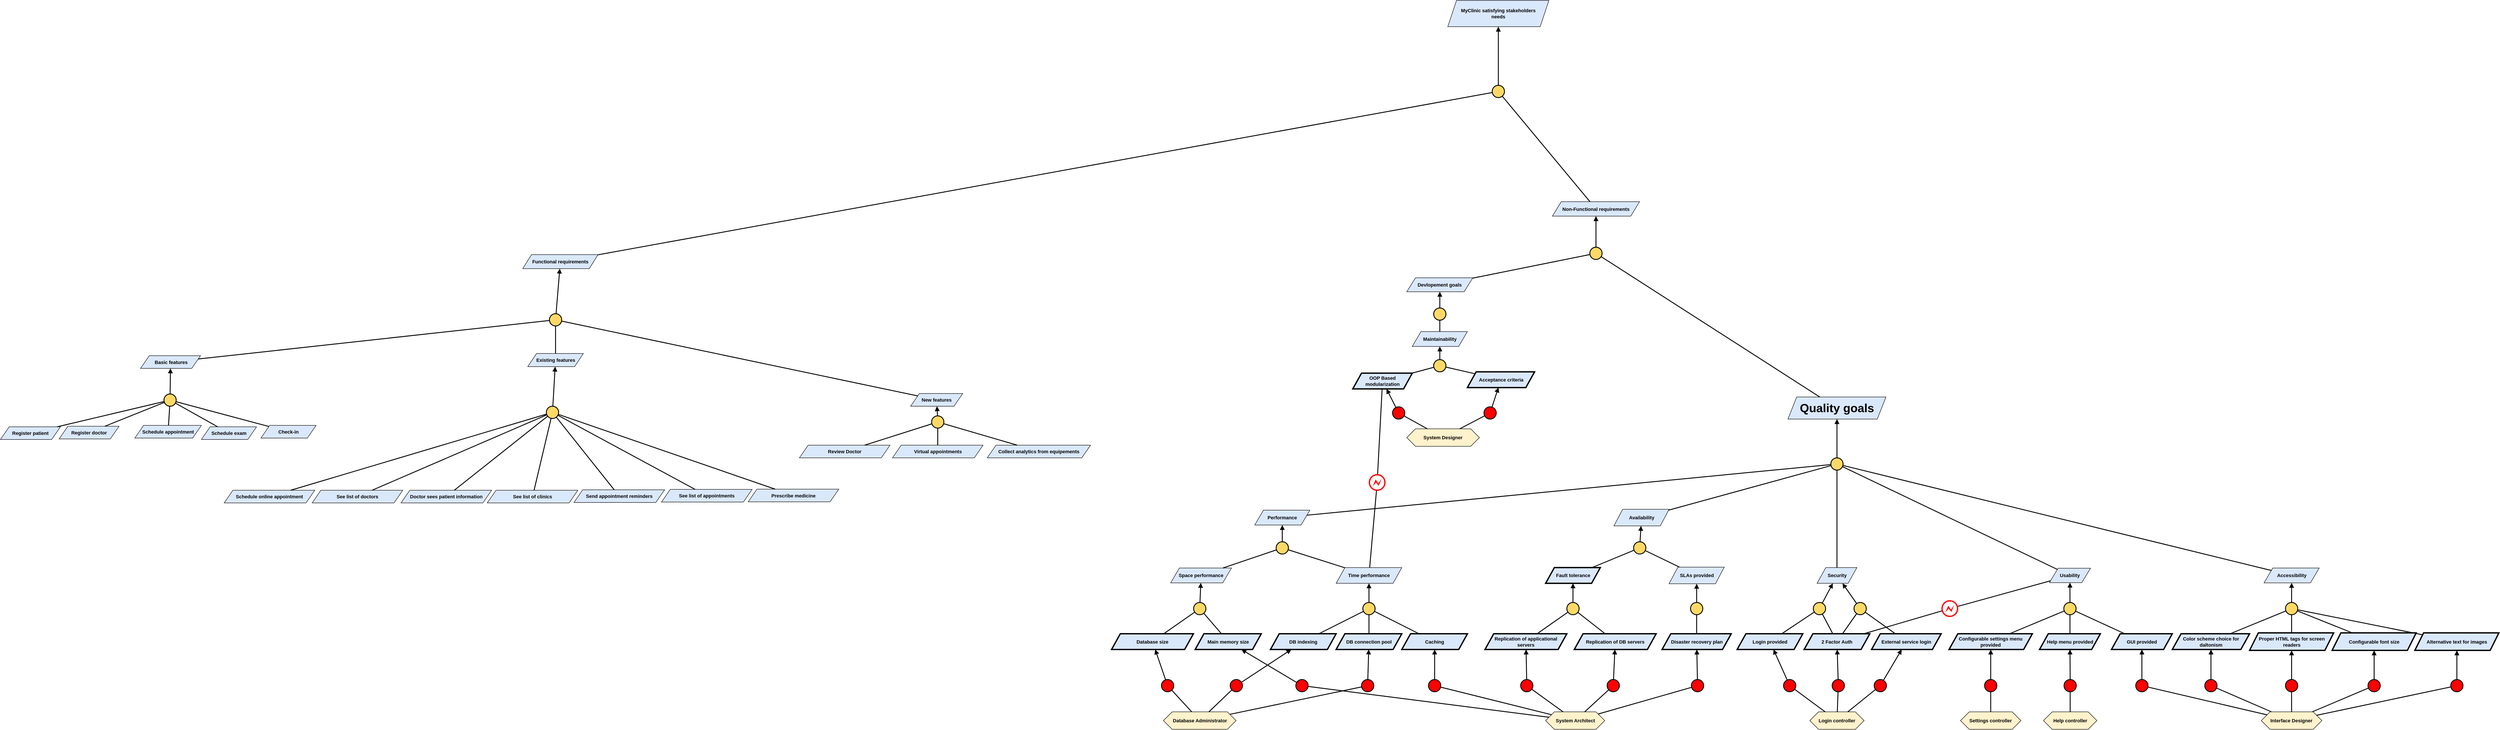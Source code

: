 <mxfile version="24.2.7" type="github">
  <diagram name="Page-1" id="boOQu0blXiEXMvREqvY-">
    <mxGraphModel dx="6067" dy="1702" grid="1" gridSize="10" guides="1" tooltips="1" connect="1" arrows="1" fold="1" page="0" pageScale="1" pageWidth="827" pageHeight="1169" math="0" shadow="0">
      <root>
        <mxCell id="0" />
        <mxCell id="1" parent="0" />
        <mxCell id="hhZgl5cuM9jdRTXyqVL1-1" value="&lt;b&gt;MyClinic satisfying stakeholders&lt;/b&gt;&lt;div&gt;&lt;b&gt;needs&lt;/b&gt;&lt;/div&gt;" style="shape=parallelogram;perimeter=parallelogramPerimeter;whiteSpace=wrap;html=1;fixedSize=1;fillColor=#dae8fc;strokeColor=#000000;fontFamily=Helvetica;fontSize=11;fontColor=default;labelBackgroundColor=none;" parent="1" vertex="1">
          <mxGeometry x="-111" y="-183" width="231" height="60" as="geometry" />
        </mxCell>
        <mxCell id="hhZgl5cuM9jdRTXyqVL1-2" style="edgeStyle=none;rounded=0;orthogonalLoop=1;jettySize=auto;html=1;strokeColor=default;strokeWidth=2;align=center;verticalAlign=middle;fontFamily=Helvetica;fontSize=11;fontColor=default;labelBackgroundColor=default;endArrow=none;endFill=0;" parent="1" source="hhZgl5cuM9jdRTXyqVL1-7" target="hhZgl5cuM9jdRTXyqVL1-3" edge="1">
          <mxGeometry relative="1" as="geometry">
            <mxPoint x="109.101" y="403" as="sourcePoint" />
          </mxGeometry>
        </mxCell>
        <mxCell id="hhZgl5cuM9jdRTXyqVL1-3" value="" style="ellipse;whiteSpace=wrap;html=1;aspect=fixed;fillColor=#FFD966;strokeWidth=2;fontFamily=Helvetica;fontSize=11;fontColor=default;labelBackgroundColor=default;" parent="1" vertex="1">
          <mxGeometry x="-9.5" y="11" width="28" height="28" as="geometry" />
        </mxCell>
        <mxCell id="hhZgl5cuM9jdRTXyqVL1-4" value="" style="endArrow=block;html=1;rounded=0;endFill=1;strokeWidth=2;strokeColor=default;align=center;verticalAlign=middle;fontFamily=Helvetica;fontSize=11;fontColor=default;labelBackgroundColor=default;" parent="1" source="hhZgl5cuM9jdRTXyqVL1-3" target="hhZgl5cuM9jdRTXyqVL1-1" edge="1">
          <mxGeometry width="50" height="50" relative="1" as="geometry">
            <mxPoint x="26.305" y="340.972" as="sourcePoint" />
            <mxPoint x="8.731" y="290.0" as="targetPoint" />
          </mxGeometry>
        </mxCell>
        <mxCell id="hhZgl5cuM9jdRTXyqVL1-5" value="" style="endArrow=none;html=1;rounded=0;strokeWidth=2;strokeColor=default;align=center;verticalAlign=middle;fontFamily=Helvetica;fontSize=11;fontColor=default;labelBackgroundColor=default;" parent="1" source="hhZgl5cuM9jdRTXyqVL1-6" target="hhZgl5cuM9jdRTXyqVL1-3" edge="1">
          <mxGeometry width="50" height="50" relative="1" as="geometry">
            <mxPoint x="-85.021" y="403" as="sourcePoint" />
            <mxPoint x="50.31" y="339" as="targetPoint" />
          </mxGeometry>
        </mxCell>
        <mxCell id="hhZgl5cuM9jdRTXyqVL1-6" value="&lt;b&gt;Functional requirements&lt;/b&gt;" style="shape=parallelogram;perimeter=parallelogramPerimeter;whiteSpace=wrap;html=1;fixedSize=1;fillColor=#dae8fc;strokeColor=#000000;fontFamily=Helvetica;fontSize=11;fontColor=default;labelBackgroundColor=none;" parent="1" vertex="1">
          <mxGeometry x="-2224" y="398" width="172" height="32" as="geometry" />
        </mxCell>
        <mxCell id="hhZgl5cuM9jdRTXyqVL1-7" value="&lt;b&gt;Non-Functional requirements&lt;/b&gt;" style="shape=parallelogram;perimeter=parallelogramPerimeter;whiteSpace=wrap;html=1;fixedSize=1;fillColor=#dae8fc;strokeColor=#000000;fontFamily=Helvetica;fontSize=11;fontColor=default;labelBackgroundColor=none;" parent="1" vertex="1">
          <mxGeometry x="128" y="277" width="199" height="33" as="geometry" />
        </mxCell>
        <mxCell id="hhZgl5cuM9jdRTXyqVL1-8" style="edgeStyle=none;rounded=0;orthogonalLoop=1;jettySize=auto;html=1;strokeColor=default;strokeWidth=2;align=center;verticalAlign=middle;fontFamily=Helvetica;fontSize=11;fontColor=default;labelBackgroundColor=default;endArrow=none;endFill=0;" parent="1" source="hhZgl5cuM9jdRTXyqVL1-9" target="hhZgl5cuM9jdRTXyqVL1-16" edge="1">
          <mxGeometry relative="1" as="geometry" />
        </mxCell>
        <mxCell id="hhZgl5cuM9jdRTXyqVL1-9" value="&lt;b&gt;Security&lt;/b&gt;" style="shape=parallelogram;perimeter=parallelogramPerimeter;whiteSpace=wrap;html=1;fixedSize=1;fillColor=#dae8fc;strokeColor=#000000;fontFamily=Helvetica;fontSize=11;fontColor=default;labelBackgroundColor=none;" parent="1" vertex="1">
          <mxGeometry x="732.5" y="1113.25" width="91" height="36" as="geometry" />
        </mxCell>
        <mxCell id="hhZgl5cuM9jdRTXyqVL1-10" style="edgeStyle=none;rounded=0;orthogonalLoop=1;jettySize=auto;html=1;strokeColor=default;strokeWidth=2;align=center;verticalAlign=middle;fontFamily=Helvetica;fontSize=11;fontColor=default;labelBackgroundColor=default;endArrow=none;endFill=0;" parent="1" source="hhZgl5cuM9jdRTXyqVL1-11" target="hhZgl5cuM9jdRTXyqVL1-16" edge="1">
          <mxGeometry relative="1" as="geometry" />
        </mxCell>
        <mxCell id="hhZgl5cuM9jdRTXyqVL1-11" value="&lt;b&gt;Performance&lt;/b&gt;" style="shape=parallelogram;perimeter=parallelogramPerimeter;whiteSpace=wrap;html=1;fixedSize=1;fillColor=#dae8fc;strokeColor=#000000;fontFamily=Helvetica;fontSize=11;fontColor=default;labelBackgroundColor=none;" parent="1" vertex="1">
          <mxGeometry x="-552" y="982" width="126" height="34" as="geometry" />
        </mxCell>
        <mxCell id="hhZgl5cuM9jdRTXyqVL1-12" style="edgeStyle=none;rounded=0;orthogonalLoop=1;jettySize=auto;html=1;strokeColor=default;strokeWidth=2;align=center;verticalAlign=middle;fontFamily=Helvetica;fontSize=11;fontColor=default;labelBackgroundColor=default;endArrow=none;endFill=0;" parent="1" source="hhZgl5cuM9jdRTXyqVL1-13" target="hhZgl5cuM9jdRTXyqVL1-16" edge="1">
          <mxGeometry relative="1" as="geometry" />
        </mxCell>
        <mxCell id="hhZgl5cuM9jdRTXyqVL1-13" value="&lt;b&gt;Usability&lt;/b&gt;" style="shape=parallelogram;perimeter=parallelogramPerimeter;whiteSpace=wrap;html=1;fixedSize=1;fillColor=#dae8fc;strokeColor=#000000;fontFamily=Helvetica;fontSize=11;fontColor=default;labelBackgroundColor=none;" parent="1" vertex="1">
          <mxGeometry x="1263.19" y="1114.75" width="94" height="33" as="geometry" />
        </mxCell>
        <mxCell id="hhZgl5cuM9jdRTXyqVL1-16" value="" style="ellipse;whiteSpace=wrap;html=1;aspect=fixed;fillColor=#FFD966;strokeWidth=2;fontFamily=Helvetica;fontSize=11;fontColor=default;labelBackgroundColor=default;" parent="1" vertex="1">
          <mxGeometry x="764" y="862.5" width="28" height="28" as="geometry" />
        </mxCell>
        <mxCell id="hhZgl5cuM9jdRTXyqVL1-17" value="" style="endArrow=block;html=1;rounded=0;endFill=1;strokeWidth=2;strokeColor=default;align=center;verticalAlign=middle;fontFamily=Helvetica;fontSize=11;fontColor=default;labelBackgroundColor=default;" parent="1" source="hhZgl5cuM9jdRTXyqVL1-16" target="hhZgl5cuM9jdRTXyqVL1-19" edge="1">
          <mxGeometry width="50" height="50" relative="1" as="geometry">
            <mxPoint x="619.995" y="836.972" as="sourcePoint" />
            <mxPoint x="619.519" y="712" as="targetPoint" />
          </mxGeometry>
        </mxCell>
        <mxCell id="hhZgl5cuM9jdRTXyqVL1-18" value="" style="endArrow=none;html=1;rounded=0;strokeWidth=2;strokeColor=default;align=center;verticalAlign=middle;fontFamily=Helvetica;fontSize=11;fontColor=default;labelBackgroundColor=default;" parent="1" source="VJ46IUaFnkmYb7uttQ85-18" target="hhZgl5cuM9jdRTXyqVL1-16" edge="1">
          <mxGeometry width="50" height="50" relative="1" as="geometry">
            <mxPoint x="485.889" y="968" as="sourcePoint" />
            <mxPoint x="644" y="835" as="targetPoint" />
            <Array as="points" />
          </mxGeometry>
        </mxCell>
        <mxCell id="hhZgl5cuM9jdRTXyqVL1-19" value="&lt;b&gt;&lt;font style=&quot;font-size: 27px;&quot;&gt;Quality goals&lt;/font&gt;&lt;/b&gt;" style="shape=parallelogram;perimeter=parallelogramPerimeter;whiteSpace=wrap;html=1;fixedSize=1;fillColor=#dae8fc;strokeColor=#000000;fontFamily=Helvetica;fontSize=11;fontColor=default;labelBackgroundColor=none;" parent="1" vertex="1">
          <mxGeometry x="666" y="723.37" width="224" height="50.5" as="geometry" />
        </mxCell>
        <mxCell id="hhZgl5cuM9jdRTXyqVL1-20" style="edgeStyle=none;rounded=0;orthogonalLoop=1;jettySize=auto;html=1;strokeColor=default;strokeWidth=2;align=center;verticalAlign=middle;fontFamily=Helvetica;fontSize=11;fontColor=default;labelBackgroundColor=default;endArrow=none;endFill=0;" parent="1" source="hhZgl5cuM9jdRTXyqVL1-21" target="hhZgl5cuM9jdRTXyqVL1-24" edge="1">
          <mxGeometry relative="1" as="geometry" />
        </mxCell>
        <mxCell id="hhZgl5cuM9jdRTXyqVL1-21" value="" style="ellipse;whiteSpace=wrap;html=1;aspect=fixed;fillColor=#FFD966;strokeWidth=2;fontFamily=Helvetica;fontSize=11;fontColor=default;labelBackgroundColor=default;" parent="1" vertex="1">
          <mxGeometry x="213.5" y="381" width="28" height="28" as="geometry" />
        </mxCell>
        <mxCell id="hhZgl5cuM9jdRTXyqVL1-22" value="" style="endArrow=block;html=1;rounded=0;endFill=1;strokeWidth=2;strokeColor=default;align=center;verticalAlign=middle;fontFamily=Helvetica;fontSize=11;fontColor=default;labelBackgroundColor=default;" parent="1" source="hhZgl5cuM9jdRTXyqVL1-21" target="hhZgl5cuM9jdRTXyqVL1-7" edge="1">
          <mxGeometry width="50" height="50" relative="1" as="geometry">
            <mxPoint x="819.995" y="566.972" as="sourcePoint" />
            <mxPoint x="816" y="522" as="targetPoint" />
          </mxGeometry>
        </mxCell>
        <mxCell id="hhZgl5cuM9jdRTXyqVL1-23" value="" style="endArrow=none;html=1;rounded=0;strokeWidth=2;strokeColor=default;align=center;verticalAlign=middle;fontFamily=Helvetica;fontSize=11;fontColor=default;labelBackgroundColor=default;" parent="1" source="hhZgl5cuM9jdRTXyqVL1-19" target="hhZgl5cuM9jdRTXyqVL1-21" edge="1">
          <mxGeometry width="50" height="50" relative="1" as="geometry">
            <mxPoint x="819" y="629" as="sourcePoint" />
            <mxPoint x="844" y="565" as="targetPoint" />
          </mxGeometry>
        </mxCell>
        <mxCell id="hhZgl5cuM9jdRTXyqVL1-24" value="&lt;b&gt;Devlopement goals&lt;/b&gt;" style="shape=parallelogram;perimeter=parallelogramPerimeter;whiteSpace=wrap;html=1;fixedSize=1;fillColor=#dae8fc;strokeColor=#000000;fontFamily=Helvetica;fontSize=11;fontColor=default;labelBackgroundColor=none;" parent="1" vertex="1">
          <mxGeometry x="-204.69" y="450.87" width="151" height="32" as="geometry" />
        </mxCell>
        <mxCell id="hhZgl5cuM9jdRTXyqVL1-25" style="edgeStyle=none;rounded=0;orthogonalLoop=1;jettySize=auto;html=1;strokeColor=default;strokeWidth=2;align=center;verticalAlign=middle;fontFamily=Helvetica;fontSize=11;fontColor=default;labelBackgroundColor=default;endArrow=none;endFill=0;" parent="1" source="hhZgl5cuM9jdRTXyqVL1-27" target="hhZgl5cuM9jdRTXyqVL1-31" edge="1">
          <mxGeometry relative="1" as="geometry" />
        </mxCell>
        <mxCell id="hhZgl5cuM9jdRTXyqVL1-26" style="edgeStyle=none;rounded=0;orthogonalLoop=1;jettySize=auto;html=1;strokeColor=default;strokeWidth=2;align=center;verticalAlign=middle;fontFamily=Helvetica;fontSize=11;fontColor=default;labelBackgroundColor=default;endArrow=none;endFill=0;" parent="1" source="hhZgl5cuM9jdRTXyqVL1-27" target="hhZgl5cuM9jdRTXyqVL1-32" edge="1">
          <mxGeometry relative="1" as="geometry" />
        </mxCell>
        <mxCell id="hhZgl5cuM9jdRTXyqVL1-27" value="" style="ellipse;whiteSpace=wrap;html=1;aspect=fixed;fillColor=#FFD966;strokeWidth=2;fontFamily=Helvetica;fontSize=11;fontColor=default;labelBackgroundColor=default;" parent="1" vertex="1">
          <mxGeometry x="-2163" y="533" width="28" height="28" as="geometry" />
        </mxCell>
        <mxCell id="hhZgl5cuM9jdRTXyqVL1-28" value="" style="endArrow=block;html=1;rounded=0;endFill=1;strokeWidth=2;strokeColor=default;align=center;verticalAlign=middle;fontFamily=Helvetica;fontSize=11;fontColor=default;labelBackgroundColor=default;" parent="1" source="hhZgl5cuM9jdRTXyqVL1-27" target="hhZgl5cuM9jdRTXyqVL1-6" edge="1">
          <mxGeometry width="50" height="50" relative="1" as="geometry">
            <mxPoint x="-1290.035" y="728.972" as="sourcePoint" />
            <mxPoint x="-1648.999" y="620" as="targetPoint" />
          </mxGeometry>
        </mxCell>
        <mxCell id="hhZgl5cuM9jdRTXyqVL1-29" value="" style="endArrow=none;html=1;rounded=0;strokeWidth=2;strokeColor=default;align=center;verticalAlign=middle;fontFamily=Helvetica;fontSize=11;fontColor=default;labelBackgroundColor=default;" parent="1" source="hhZgl5cuM9jdRTXyqVL1-30" target="hhZgl5cuM9jdRTXyqVL1-27" edge="1">
          <mxGeometry width="50" height="50" relative="1" as="geometry">
            <mxPoint x="-1292.03" y="706" as="sourcePoint" />
            <mxPoint x="-1267.03" y="642" as="targetPoint" />
          </mxGeometry>
        </mxCell>
        <mxCell id="hhZgl5cuM9jdRTXyqVL1-30" value="&lt;b&gt;&amp;nbsp;Basic features&lt;/b&gt;" style="shape=parallelogram;perimeter=parallelogramPerimeter;whiteSpace=wrap;html=1;fixedSize=1;fillColor=#dae8fc;strokeColor=#000000;fontFamily=Helvetica;fontSize=11;fontColor=default;labelBackgroundColor=none;" parent="1" vertex="1">
          <mxGeometry x="-3097" y="629" width="137" height="29" as="geometry" />
        </mxCell>
        <mxCell id="hhZgl5cuM9jdRTXyqVL1-31" value="&lt;b&gt;Existing&amp;nbsp;&lt;/b&gt;&lt;b&gt;features&lt;/b&gt;" style="shape=parallelogram;perimeter=parallelogramPerimeter;whiteSpace=wrap;html=1;fixedSize=1;fillColor=#dae8fc;strokeColor=#000000;fontFamily=Helvetica;fontSize=11;fontColor=default;labelBackgroundColor=none;" parent="1" vertex="1">
          <mxGeometry x="-2212.5" y="624" width="127" height="30" as="geometry" />
        </mxCell>
        <mxCell id="hhZgl5cuM9jdRTXyqVL1-32" value="&lt;b&gt;New&amp;nbsp;&lt;/b&gt;&lt;b&gt;features&lt;/b&gt;" style="shape=parallelogram;perimeter=parallelogramPerimeter;whiteSpace=wrap;html=1;fixedSize=1;fillColor=#dae8fc;strokeColor=#000000;fontFamily=Helvetica;fontSize=11;fontColor=default;labelBackgroundColor=none;" parent="1" vertex="1">
          <mxGeometry x="-1338" y="715.5" width="119" height="29" as="geometry" />
        </mxCell>
        <mxCell id="hhZgl5cuM9jdRTXyqVL1-33" value="&lt;b&gt;Fault tolerance&lt;/b&gt;" style="shape=parallelogram;perimeter=parallelogramPerimeter;whiteSpace=wrap;html=1;fixedSize=1;fillColor=#dae8fc;strokeColor=#000000;strokeWidth=3;fontFamily=Helvetica;fontSize=11;fontColor=default;labelBackgroundColor=none;" parent="1" vertex="1">
          <mxGeometry x="112.5" y="1113.25" width="125" height="36" as="geometry" />
        </mxCell>
        <mxCell id="hhZgl5cuM9jdRTXyqVL1-34" style="edgeStyle=none;rounded=0;orthogonalLoop=1;jettySize=auto;html=1;strokeColor=default;strokeWidth=2;align=center;verticalAlign=middle;fontFamily=Helvetica;fontSize=11;fontColor=default;labelBackgroundColor=default;endArrow=none;endFill=0;" parent="1" source="hhZgl5cuM9jdRTXyqVL1-35" target="hhZgl5cuM9jdRTXyqVL1-95" edge="1">
          <mxGeometry relative="1" as="geometry">
            <mxPoint x="383.491" y="1079.476" as="sourcePoint" />
          </mxGeometry>
        </mxCell>
        <mxCell id="hhZgl5cuM9jdRTXyqVL1-35" value="" style="ellipse;whiteSpace=wrap;html=1;aspect=fixed;fillColor=#FFD966;strokeWidth=2;fontFamily=Helvetica;fontSize=11;fontColor=default;labelBackgroundColor=default;" parent="1" vertex="1">
          <mxGeometry x="313.5" y="1054.25" width="28" height="28" as="geometry" />
        </mxCell>
        <mxCell id="hhZgl5cuM9jdRTXyqVL1-36" value="" style="endArrow=block;html=1;rounded=0;endFill=1;strokeWidth=2;strokeColor=default;align=center;verticalAlign=middle;fontFamily=Helvetica;fontSize=11;fontColor=default;labelBackgroundColor=default;" parent="1" source="hhZgl5cuM9jdRTXyqVL1-35" target="VJ46IUaFnkmYb7uttQ85-18" edge="1">
          <mxGeometry width="50" height="50" relative="1" as="geometry">
            <mxPoint x="290.995" y="1125.222" as="sourcePoint" />
            <mxPoint x="327.5" y="1005.25" as="targetPoint" />
          </mxGeometry>
        </mxCell>
        <mxCell id="hhZgl5cuM9jdRTXyqVL1-37" value="" style="endArrow=none;html=1;rounded=0;strokeWidth=2;strokeColor=default;align=center;verticalAlign=middle;fontFamily=Helvetica;fontSize=11;fontColor=default;labelBackgroundColor=default;" parent="1" source="hhZgl5cuM9jdRTXyqVL1-33" target="hhZgl5cuM9jdRTXyqVL1-35" edge="1">
          <mxGeometry width="50" height="50" relative="1" as="geometry">
            <mxPoint x="300" y="1187.25" as="sourcePoint" />
            <mxPoint x="325" y="1123.25" as="targetPoint" />
          </mxGeometry>
        </mxCell>
        <mxCell id="hhZgl5cuM9jdRTXyqVL1-38" value="&lt;b&gt;GUI provided&lt;/b&gt;" style="shape=parallelogram;perimeter=parallelogramPerimeter;whiteSpace=wrap;html=1;fixedSize=1;fillColor=#dae8fc;strokeColor=#000000;strokeWidth=3;fontFamily=Helvetica;fontSize=11;fontColor=default;labelBackgroundColor=none;" parent="1" vertex="1">
          <mxGeometry x="1405" y="1264.5" width="139" height="36" as="geometry" />
        </mxCell>
        <mxCell id="hhZgl5cuM9jdRTXyqVL1-39" style="edgeStyle=none;rounded=0;orthogonalLoop=1;jettySize=auto;html=1;strokeColor=default;strokeWidth=2;align=center;verticalAlign=middle;fontFamily=Helvetica;fontSize=11;fontColor=default;labelBackgroundColor=default;endArrow=none;endFill=0;" parent="1" source="hhZgl5cuM9jdRTXyqVL1-40" target="hhZgl5cuM9jdRTXyqVL1-43" edge="1">
          <mxGeometry relative="1" as="geometry" />
        </mxCell>
        <mxCell id="hhZgl5cuM9jdRTXyqVL1-40" value="" style="ellipse;whiteSpace=wrap;html=1;aspect=fixed;fillColor=#FFD966;strokeWidth=2;fontFamily=Helvetica;fontSize=11;fontColor=default;labelBackgroundColor=default;" parent="1" vertex="1">
          <mxGeometry x="1296.19" y="1193" width="28" height="28" as="geometry" />
        </mxCell>
        <mxCell id="hhZgl5cuM9jdRTXyqVL1-41" value="" style="endArrow=block;html=1;rounded=0;endFill=1;strokeWidth=2;strokeColor=default;align=center;verticalAlign=middle;fontFamily=Helvetica;fontSize=11;fontColor=default;labelBackgroundColor=default;" parent="1" source="hhZgl5cuM9jdRTXyqVL1-40" target="hhZgl5cuM9jdRTXyqVL1-13" edge="1">
          <mxGeometry width="50" height="50" relative="1" as="geometry">
            <mxPoint x="1391.685" y="1317.222" as="sourcePoint" />
            <mxPoint x="1350.69" y="1186.75" as="targetPoint" />
          </mxGeometry>
        </mxCell>
        <mxCell id="hhZgl5cuM9jdRTXyqVL1-42" value="" style="endArrow=none;html=1;rounded=0;strokeWidth=2;strokeColor=default;align=center;verticalAlign=middle;fontFamily=Helvetica;fontSize=11;fontColor=default;labelBackgroundColor=default;" parent="1" source="hhZgl5cuM9jdRTXyqVL1-38" target="hhZgl5cuM9jdRTXyqVL1-40" edge="1">
          <mxGeometry width="50" height="50" relative="1" as="geometry">
            <mxPoint x="1409.69" y="1379.25" as="sourcePoint" />
            <mxPoint x="1434.69" y="1315.25" as="targetPoint" />
          </mxGeometry>
        </mxCell>
        <mxCell id="hhZgl5cuM9jdRTXyqVL1-43" value="&lt;b&gt;Help menu provided&lt;/b&gt;" style="shape=parallelogram;perimeter=parallelogramPerimeter;whiteSpace=wrap;html=1;fixedSize=1;fillColor=#dae8fc;strokeColor=#000000;strokeWidth=3;fontFamily=Helvetica;fontSize=11;fontColor=default;labelBackgroundColor=none;" parent="1" vertex="1">
          <mxGeometry x="1240.69" y="1264.5" width="139" height="36" as="geometry" />
        </mxCell>
        <mxCell id="hhZgl5cuM9jdRTXyqVL1-44" value="&lt;div&gt;&lt;b&gt;Interface Designer&lt;/b&gt;&lt;/div&gt;" style="shape=hexagon;perimeter=hexagonPerimeter2;whiteSpace=wrap;html=1;fixedSize=1;fillColor=#FFF2CC;fontFamily=Helvetica;fontSize=11;fontColor=default;labelBackgroundColor=none;" parent="1" vertex="1">
          <mxGeometry x="1747.31" y="1443" width="138.38" height="40" as="geometry" />
        </mxCell>
        <mxCell id="hhZgl5cuM9jdRTXyqVL1-45" value="" style="ellipse;whiteSpace=wrap;html=1;aspect=fixed;fillColor=#FF0000;strokeWidth=2;fontFamily=Helvetica;fontSize=11;fontColor=default;labelBackgroundColor=default;" parent="1" vertex="1">
          <mxGeometry x="1460.5" y="1369.13" width="28" height="28" as="geometry" />
        </mxCell>
        <mxCell id="hhZgl5cuM9jdRTXyqVL1-46" value="" style="endArrow=block;html=1;rounded=0;endFill=1;strokeWidth=2;strokeColor=default;align=center;verticalAlign=middle;fontFamily=Helvetica;fontSize=11;fontColor=default;labelBackgroundColor=default;" parent="1" source="hhZgl5cuM9jdRTXyqVL1-45" target="hhZgl5cuM9jdRTXyqVL1-38" edge="1">
          <mxGeometry width="50" height="50" relative="1" as="geometry">
            <mxPoint x="1657.145" y="1403.592" as="sourcePoint" />
            <mxPoint x="1617.691" y="1355.62" as="targetPoint" />
          </mxGeometry>
        </mxCell>
        <mxCell id="hhZgl5cuM9jdRTXyqVL1-47" value="" style="endArrow=none;html=1;rounded=0;strokeWidth=2;strokeColor=default;align=center;verticalAlign=middle;fontFamily=Helvetica;fontSize=11;fontColor=default;labelBackgroundColor=default;" parent="1" source="hhZgl5cuM9jdRTXyqVL1-44" target="hhZgl5cuM9jdRTXyqVL1-45" edge="1">
          <mxGeometry width="50" height="50" relative="1" as="geometry">
            <mxPoint x="1643.46" y="1465.62" as="sourcePoint" />
            <mxPoint x="1668.46" y="1401.62" as="targetPoint" />
          </mxGeometry>
        </mxCell>
        <mxCell id="hhZgl5cuM9jdRTXyqVL1-48" value="&lt;b&gt;Time performance&lt;/b&gt;" style="shape=parallelogram;perimeter=parallelogramPerimeter;whiteSpace=wrap;html=1;fixedSize=1;fillColor=#dae8fc;strokeColor=#000000;strokeWidth=1;fontFamily=Helvetica;fontSize=11;fontColor=default;labelBackgroundColor=none;" parent="1" vertex="1">
          <mxGeometry x="-366" y="1113.25" width="150" height="36" as="geometry" />
        </mxCell>
        <mxCell id="hhZgl5cuM9jdRTXyqVL1-49" value="" style="ellipse;whiteSpace=wrap;html=1;aspect=fixed;fillColor=#FFD966;strokeWidth=2;fontFamily=Helvetica;fontSize=11;fontColor=default;labelBackgroundColor=default;" parent="1" vertex="1">
          <mxGeometry x="-503" y="1054.25" width="28" height="28" as="geometry" />
        </mxCell>
        <mxCell id="hhZgl5cuM9jdRTXyqVL1-50" value="" style="endArrow=block;html=1;rounded=0;endFill=1;strokeWidth=2;strokeColor=default;align=center;verticalAlign=middle;fontFamily=Helvetica;fontSize=11;fontColor=default;labelBackgroundColor=default;" parent="1" source="hhZgl5cuM9jdRTXyqVL1-49" target="hhZgl5cuM9jdRTXyqVL1-11" edge="1">
          <mxGeometry width="50" height="50" relative="1" as="geometry">
            <mxPoint x="-45.005" y="1011.472" as="sourcePoint" />
            <mxPoint x="-49" y="966.5" as="targetPoint" />
          </mxGeometry>
        </mxCell>
        <mxCell id="hhZgl5cuM9jdRTXyqVL1-51" value="" style="endArrow=none;html=1;rounded=0;strokeWidth=2;strokeColor=default;align=center;verticalAlign=middle;fontFamily=Helvetica;fontSize=11;fontColor=default;labelBackgroundColor=default;" parent="1" source="hhZgl5cuM9jdRTXyqVL1-48" target="hhZgl5cuM9jdRTXyqVL1-49" edge="1">
          <mxGeometry width="50" height="50" relative="1" as="geometry">
            <mxPoint x="-46" y="1073.5" as="sourcePoint" />
            <mxPoint x="-21" y="1009.5" as="targetPoint" />
          </mxGeometry>
        </mxCell>
        <mxCell id="hhZgl5cuM9jdRTXyqVL1-52" value="&lt;b&gt;DB indexing&lt;/b&gt;" style="shape=parallelogram;perimeter=parallelogramPerimeter;whiteSpace=wrap;html=1;fixedSize=1;fillColor=#dae8fc;strokeColor=#000000;strokeWidth=3;fontFamily=Helvetica;fontSize=11;fontColor=default;labelBackgroundColor=none;" parent="1" vertex="1">
          <mxGeometry x="-516" y="1264.5" width="150" height="36" as="geometry" />
        </mxCell>
        <mxCell id="hhZgl5cuM9jdRTXyqVL1-53" value="" style="ellipse;whiteSpace=wrap;html=1;aspect=fixed;fillColor=#FFD966;strokeWidth=2;fontFamily=Helvetica;fontSize=11;fontColor=default;labelBackgroundColor=default;" parent="1" vertex="1">
          <mxGeometry x="-305" y="1193" width="28" height="28" as="geometry" />
        </mxCell>
        <mxCell id="hhZgl5cuM9jdRTXyqVL1-54" value="" style="endArrow=none;html=1;rounded=0;strokeWidth=2;strokeColor=default;align=center;verticalAlign=middle;fontFamily=Helvetica;fontSize=11;fontColor=default;labelBackgroundColor=default;" parent="1" source="hhZgl5cuM9jdRTXyqVL1-52" target="hhZgl5cuM9jdRTXyqVL1-53" edge="1">
          <mxGeometry width="50" height="50" relative="1" as="geometry">
            <mxPoint x="-88" y="1225" as="sourcePoint" />
            <mxPoint x="-63" y="1161" as="targetPoint" />
          </mxGeometry>
        </mxCell>
        <mxCell id="hhZgl5cuM9jdRTXyqVL1-55" style="edgeStyle=none;rounded=0;orthogonalLoop=1;jettySize=auto;html=1;strokeColor=default;strokeWidth=2;align=center;verticalAlign=middle;fontFamily=Helvetica;fontSize=11;fontColor=default;labelBackgroundColor=default;endArrow=none;endFill=0;" parent="1" source="hhZgl5cuM9jdRTXyqVL1-56" target="hhZgl5cuM9jdRTXyqVL1-53" edge="1">
          <mxGeometry relative="1" as="geometry" />
        </mxCell>
        <mxCell id="hhZgl5cuM9jdRTXyqVL1-56" value="&lt;b&gt;DB connection pool&lt;/b&gt;" style="shape=parallelogram;perimeter=parallelogramPerimeter;whiteSpace=wrap;html=1;fixedSize=1;fillColor=#dae8fc;strokeColor=#000000;strokeWidth=3;fontFamily=Helvetica;fontSize=11;fontColor=default;labelBackgroundColor=none;" parent="1" vertex="1">
          <mxGeometry x="-366.0" y="1264.5" width="150" height="36" as="geometry" />
        </mxCell>
        <mxCell id="hhZgl5cuM9jdRTXyqVL1-57" value="" style="ellipse;whiteSpace=wrap;html=1;aspect=fixed;fillColor=#FFD966;strokeWidth=2;fontFamily=Helvetica;fontSize=11;fontColor=default;labelBackgroundColor=default;" parent="1" vertex="1">
          <mxGeometry x="-143.19" y="519.87" width="28" height="28" as="geometry" />
        </mxCell>
        <mxCell id="hhZgl5cuM9jdRTXyqVL1-58" value="" style="endArrow=block;html=1;rounded=0;endFill=1;strokeWidth=2;strokeColor=default;align=center;verticalAlign=middle;fontFamily=Helvetica;fontSize=11;fontColor=default;labelBackgroundColor=default;" parent="1" source="hhZgl5cuM9jdRTXyqVL1-57" target="hhZgl5cuM9jdRTXyqVL1-24" edge="1">
          <mxGeometry width="50" height="50" relative="1" as="geometry">
            <mxPoint x="1.805" y="780.842" as="sourcePoint" />
            <mxPoint x="-2.19" y="735.87" as="targetPoint" />
          </mxGeometry>
        </mxCell>
        <mxCell id="hhZgl5cuM9jdRTXyqVL1-59" value="" style="endArrow=none;html=1;rounded=0;strokeWidth=2;strokeColor=default;align=center;verticalAlign=middle;fontFamily=Helvetica;fontSize=11;fontColor=default;labelBackgroundColor=default;" parent="1" source="hhZgl5cuM9jdRTXyqVL1-60" target="hhZgl5cuM9jdRTXyqVL1-57" edge="1">
          <mxGeometry width="50" height="50" relative="1" as="geometry">
            <mxPoint x="0.81" y="842.87" as="sourcePoint" />
            <mxPoint x="25.81" y="778.87" as="targetPoint" />
          </mxGeometry>
        </mxCell>
        <mxCell id="hhZgl5cuM9jdRTXyqVL1-60" value="&lt;b&gt;Maintainability&lt;/b&gt;" style="shape=parallelogram;perimeter=parallelogramPerimeter;whiteSpace=wrap;html=1;fixedSize=1;fillColor=#dae8fc;strokeColor=#000000;fontFamily=Helvetica;fontSize=11;fontColor=default;labelBackgroundColor=none;" parent="1" vertex="1">
          <mxGeometry x="-192.19" y="573.9" width="126" height="34" as="geometry" />
        </mxCell>
        <mxCell id="hhZgl5cuM9jdRTXyqVL1-62" value="&lt;b&gt;OOP Based modularization&lt;/b&gt;" style="shape=parallelogram;perimeter=parallelogramPerimeter;whiteSpace=wrap;html=1;fixedSize=1;fillColor=#dae8fc;strokeColor=#000000;strokeWidth=3;fontFamily=Helvetica;fontSize=11;fontColor=default;labelBackgroundColor=none;" parent="1" vertex="1">
          <mxGeometry x="-328" y="668.87" width="136" height="36" as="geometry" />
        </mxCell>
        <mxCell id="hhZgl5cuM9jdRTXyqVL1-63" style="edgeStyle=none;rounded=0;orthogonalLoop=1;jettySize=auto;html=1;strokeColor=default;strokeWidth=2;align=center;verticalAlign=middle;fontFamily=Helvetica;fontSize=11;fontColor=default;labelBackgroundColor=default;endArrow=none;endFill=0;" parent="1" source="hhZgl5cuM9jdRTXyqVL1-64" target="hhZgl5cuM9jdRTXyqVL1-66" edge="1">
          <mxGeometry relative="1" as="geometry">
            <mxPoint x="-114.521" y="679.897" as="targetPoint" />
          </mxGeometry>
        </mxCell>
        <mxCell id="hhZgl5cuM9jdRTXyqVL1-64" value="&lt;b&gt;Acceptance criteria&lt;/b&gt;" style="shape=parallelogram;perimeter=parallelogramPerimeter;whiteSpace=wrap;html=1;fixedSize=1;fillColor=#dae8fc;strokeColor=#000000;strokeWidth=3;fontFamily=Helvetica;fontSize=11;fontColor=default;labelBackgroundColor=none;" parent="1" vertex="1">
          <mxGeometry x="-66.19" y="665.87" width="153.5" height="36" as="geometry" />
        </mxCell>
        <mxCell id="hhZgl5cuM9jdRTXyqVL1-66" value="" style="ellipse;whiteSpace=wrap;html=1;aspect=fixed;fillColor=#FFD966;strokeWidth=2;fontFamily=Helvetica;fontSize=11;fontColor=default;labelBackgroundColor=default;" parent="1" vertex="1">
          <mxGeometry x="-143.19" y="637.87" width="28" height="28" as="geometry" />
        </mxCell>
        <mxCell id="hhZgl5cuM9jdRTXyqVL1-67" value="" style="endArrow=block;html=1;rounded=0;endFill=1;strokeWidth=2;strokeColor=default;align=center;verticalAlign=middle;fontFamily=Helvetica;fontSize=11;fontColor=default;labelBackgroundColor=default;" parent="1" source="hhZgl5cuM9jdRTXyqVL1-66" target="hhZgl5cuM9jdRTXyqVL1-60" edge="1">
          <mxGeometry width="50" height="50" relative="1" as="geometry">
            <mxPoint x="-173.195" y="645.872" as="sourcePoint" />
            <mxPoint x="-177.19" y="600.9" as="targetPoint" />
          </mxGeometry>
        </mxCell>
        <mxCell id="hhZgl5cuM9jdRTXyqVL1-68" value="" style="endArrow=none;html=1;rounded=0;strokeWidth=2;strokeColor=default;align=center;verticalAlign=middle;fontFamily=Helvetica;fontSize=11;fontColor=default;labelBackgroundColor=default;" parent="1" source="hhZgl5cuM9jdRTXyqVL1-62" target="hhZgl5cuM9jdRTXyqVL1-66" edge="1">
          <mxGeometry width="50" height="50" relative="1" as="geometry">
            <mxPoint x="-250.19" y="740.87" as="sourcePoint" />
            <mxPoint x="-141.817" y="680.082" as="targetPoint" />
          </mxGeometry>
        </mxCell>
        <mxCell id="hhZgl5cuM9jdRTXyqVL1-69" style="edgeStyle=none;rounded=0;orthogonalLoop=1;jettySize=auto;html=1;strokeColor=default;strokeWidth=2;align=center;verticalAlign=middle;fontFamily=Helvetica;fontSize=11;fontColor=default;labelBackgroundColor=default;endArrow=none;endFill=0;" parent="1" source="hhZgl5cuM9jdRTXyqVL1-70" target="hhZgl5cuM9jdRTXyqVL1-40" edge="1">
          <mxGeometry relative="1" as="geometry" />
        </mxCell>
        <mxCell id="hhZgl5cuM9jdRTXyqVL1-70" value="&lt;b&gt;Configurable settings menu provided&lt;/b&gt;" style="shape=parallelogram;perimeter=parallelogramPerimeter;whiteSpace=wrap;html=1;fixedSize=1;fillColor=#dae8fc;strokeColor=#000000;strokeWidth=3;fontFamily=Helvetica;fontSize=11;fontColor=default;labelBackgroundColor=none;" parent="1" vertex="1">
          <mxGeometry x="1034.04" y="1264.5" width="190.31" height="36" as="geometry" />
        </mxCell>
        <mxCell id="hhZgl5cuM9jdRTXyqVL1-71" value="" style="endArrow=block;html=1;rounded=0;endFill=1;strokeWidth=2;strokeColor=default;align=center;verticalAlign=middle;fontFamily=Helvetica;fontSize=11;fontColor=default;labelBackgroundColor=default;" parent="1" source="hhZgl5cuM9jdRTXyqVL1-53" target="hhZgl5cuM9jdRTXyqVL1-48" edge="1">
          <mxGeometry width="50" height="50" relative="1" as="geometry">
            <mxPoint x="-85.674" y="1155.516" as="sourcePoint" />
            <mxPoint x="-104" y="1145.5" as="targetPoint" />
          </mxGeometry>
        </mxCell>
        <mxCell id="hhZgl5cuM9jdRTXyqVL1-72" value="&lt;b&gt;Database Administrator&lt;/b&gt;" style="shape=hexagon;perimeter=hexagonPerimeter2;whiteSpace=wrap;html=1;fixedSize=1;fillColor=#FFF2CC;fontFamily=Helvetica;fontSize=11;fontColor=default;labelBackgroundColor=none;" parent="1" vertex="1">
          <mxGeometry x="-760.5" y="1443" width="166" height="40" as="geometry" />
        </mxCell>
        <mxCell id="hhZgl5cuM9jdRTXyqVL1-73" value="" style="ellipse;whiteSpace=wrap;html=1;aspect=fixed;fillColor=#FF0000;strokeWidth=2;fontFamily=Helvetica;fontSize=11;fontColor=default;labelBackgroundColor=default;" parent="1" vertex="1">
          <mxGeometry x="-608" y="1369.13" width="28" height="28" as="geometry" />
        </mxCell>
        <mxCell id="hhZgl5cuM9jdRTXyqVL1-74" value="" style="endArrow=none;html=1;rounded=0;strokeWidth=2;strokeColor=default;align=center;verticalAlign=middle;fontFamily=Helvetica;fontSize=11;fontColor=default;labelBackgroundColor=default;" parent="1" source="hhZgl5cuM9jdRTXyqVL1-72" target="hhZgl5cuM9jdRTXyqVL1-73" edge="1">
          <mxGeometry width="50" height="50" relative="1" as="geometry">
            <mxPoint x="-513.51" y="1458" as="sourcePoint" />
            <mxPoint x="-488.51" y="1394" as="targetPoint" />
          </mxGeometry>
        </mxCell>
        <mxCell id="hhZgl5cuM9jdRTXyqVL1-75" value="" style="endArrow=block;html=1;rounded=0;endFill=1;strokeWidth=2;strokeColor=default;align=center;verticalAlign=middle;fontFamily=Helvetica;fontSize=11;fontColor=default;labelBackgroundColor=default;" parent="1" source="hhZgl5cuM9jdRTXyqVL1-73" target="hhZgl5cuM9jdRTXyqVL1-52" edge="1">
          <mxGeometry width="50" height="50" relative="1" as="geometry">
            <mxPoint x="-446.31" y="1499" as="sourcePoint" />
            <mxPoint x="-550.31" y="1420" as="targetPoint" />
          </mxGeometry>
        </mxCell>
        <mxCell id="hhZgl5cuM9jdRTXyqVL1-77" value="&lt;b&gt;System Designer&lt;/b&gt;" style="shape=hexagon;perimeter=hexagonPerimeter2;whiteSpace=wrap;html=1;fixedSize=1;fillColor=#FFF2CC;fontFamily=Helvetica;fontSize=11;fontColor=default;labelBackgroundColor=none;" parent="1" vertex="1">
          <mxGeometry x="-204.69" y="796.12" width="166" height="40" as="geometry" />
        </mxCell>
        <mxCell id="hhZgl5cuM9jdRTXyqVL1-79" value="" style="ellipse;whiteSpace=wrap;html=1;aspect=fixed;fillColor=#FF0000;strokeWidth=2;fontFamily=Helvetica;fontSize=11;fontColor=default;labelBackgroundColor=default;" parent="1" vertex="1">
          <mxGeometry x="-237.19" y="745.87" width="28" height="28" as="geometry" />
        </mxCell>
        <mxCell id="hhZgl5cuM9jdRTXyqVL1-81" value="" style="endArrow=none;html=1;rounded=0;strokeWidth=2;strokeColor=default;align=center;verticalAlign=middle;fontFamily=Helvetica;fontSize=11;fontColor=default;labelBackgroundColor=default;" parent="1" source="hhZgl5cuM9jdRTXyqVL1-77" target="hhZgl5cuM9jdRTXyqVL1-79" edge="1">
          <mxGeometry width="50" height="50" relative="1" as="geometry">
            <mxPoint x="-112.19" y="859.37" as="sourcePoint" />
            <mxPoint x="-87.19" y="794.87" as="targetPoint" />
          </mxGeometry>
        </mxCell>
        <mxCell id="hhZgl5cuM9jdRTXyqVL1-83" value="" style="endArrow=block;html=1;rounded=0;endFill=1;strokeWidth=2;strokeColor=default;align=center;verticalAlign=middle;fontFamily=Helvetica;fontSize=11;fontColor=default;labelBackgroundColor=default;" parent="1" source="hhZgl5cuM9jdRTXyqVL1-79" target="hhZgl5cuM9jdRTXyqVL1-62" edge="1">
          <mxGeometry width="50" height="50" relative="1" as="geometry">
            <mxPoint x="-313.19" y="840.37" as="sourcePoint" />
            <mxPoint x="-209.19" y="766.37" as="targetPoint" />
          </mxGeometry>
        </mxCell>
        <mxCell id="hhZgl5cuM9jdRTXyqVL1-84" value="&lt;b&gt;Login provided&lt;/b&gt;" style="shape=parallelogram;perimeter=parallelogramPerimeter;whiteSpace=wrap;html=1;fixedSize=1;fillColor=#dae8fc;strokeColor=#000000;strokeWidth=3;fontFamily=Helvetica;fontSize=11;fontColor=default;labelBackgroundColor=none;" parent="1" vertex="1">
          <mxGeometry x="550" y="1264.5" width="150" height="36" as="geometry" />
        </mxCell>
        <mxCell id="hhZgl5cuM9jdRTXyqVL1-85" value="" style="ellipse;whiteSpace=wrap;html=1;aspect=fixed;fillColor=#FFD966;strokeWidth=2;fontFamily=Helvetica;fontSize=11;fontColor=default;labelBackgroundColor=default;" parent="1" vertex="1">
          <mxGeometry x="724" y="1193" width="28" height="28" as="geometry" />
        </mxCell>
        <mxCell id="hhZgl5cuM9jdRTXyqVL1-86" value="" style="endArrow=block;html=1;rounded=0;endFill=1;strokeWidth=2;strokeColor=default;align=center;verticalAlign=middle;fontFamily=Helvetica;fontSize=11;fontColor=default;labelBackgroundColor=default;" parent="1" source="hhZgl5cuM9jdRTXyqVL1-85" target="hhZgl5cuM9jdRTXyqVL1-9" edge="1">
          <mxGeometry width="50" height="50" relative="1" as="geometry">
            <mxPoint x="941.995" y="1257.222" as="sourcePoint" />
            <mxPoint x="901" y="1223.25" as="targetPoint" />
          </mxGeometry>
        </mxCell>
        <mxCell id="hhZgl5cuM9jdRTXyqVL1-87" value="" style="endArrow=none;html=1;rounded=0;strokeWidth=2;strokeColor=default;align=center;verticalAlign=middle;fontFamily=Helvetica;fontSize=11;fontColor=default;labelBackgroundColor=default;" parent="1" source="hhZgl5cuM9jdRTXyqVL1-84" target="hhZgl5cuM9jdRTXyqVL1-85" edge="1">
          <mxGeometry width="50" height="50" relative="1" as="geometry">
            <mxPoint x="863" y="1316.25" as="sourcePoint" />
            <mxPoint x="888" y="1252.25" as="targetPoint" />
          </mxGeometry>
        </mxCell>
        <mxCell id="hhZgl5cuM9jdRTXyqVL1-88" style="edgeStyle=none;rounded=0;orthogonalLoop=1;jettySize=auto;html=1;strokeColor=default;strokeWidth=2;align=center;verticalAlign=middle;fontFamily=Helvetica;fontSize=11;fontColor=default;labelBackgroundColor=default;endArrow=none;endFill=0;" parent="1" source="hhZgl5cuM9jdRTXyqVL1-89" target="hhZgl5cuM9jdRTXyqVL1-85" edge="1">
          <mxGeometry relative="1" as="geometry" />
        </mxCell>
        <mxCell id="hhZgl5cuM9jdRTXyqVL1-89" value="&lt;b&gt;2 Factor Auth&lt;/b&gt;" style="shape=parallelogram;perimeter=parallelogramPerimeter;whiteSpace=wrap;html=1;fixedSize=1;fillColor=#dae8fc;strokeColor=#000000;strokeWidth=3;fontFamily=Helvetica;fontSize=11;fontColor=default;labelBackgroundColor=none;" parent="1" vertex="1">
          <mxGeometry x="703" y="1264.5" width="150" height="36" as="geometry" />
        </mxCell>
        <mxCell id="hhZgl5cuM9jdRTXyqVL1-90" value="&lt;b&gt;External service login&lt;/b&gt;" style="shape=parallelogram;perimeter=parallelogramPerimeter;whiteSpace=wrap;html=1;fixedSize=1;fillColor=#dae8fc;strokeColor=#000000;strokeWidth=3;fontFamily=Helvetica;fontSize=11;fontColor=default;labelBackgroundColor=none;" parent="1" vertex="1">
          <mxGeometry x="857" y="1264.5" width="159" height="36" as="geometry" />
        </mxCell>
        <mxCell id="hhZgl5cuM9jdRTXyqVL1-91" style="edgeStyle=none;rounded=0;orthogonalLoop=1;jettySize=auto;html=1;strokeColor=default;strokeWidth=2;align=center;verticalAlign=middle;fontFamily=Helvetica;fontSize=11;fontColor=default;labelBackgroundColor=default;endArrow=none;endFill=0;" parent="1" source="hhZgl5cuM9jdRTXyqVL1-92" target="hhZgl5cuM9jdRTXyqVL1-89" edge="1">
          <mxGeometry relative="1" as="geometry" />
        </mxCell>
        <mxCell id="hhZgl5cuM9jdRTXyqVL1-92" value="" style="ellipse;whiteSpace=wrap;html=1;aspect=fixed;fillColor=#FFD966;strokeWidth=2;fontFamily=Helvetica;fontSize=11;fontColor=default;labelBackgroundColor=default;" parent="1" vertex="1">
          <mxGeometry x="817" y="1193" width="28" height="28" as="geometry" />
        </mxCell>
        <mxCell id="hhZgl5cuM9jdRTXyqVL1-93" value="" style="endArrow=block;html=1;rounded=0;endFill=1;strokeWidth=2;strokeColor=default;align=center;verticalAlign=middle;fontFamily=Helvetica;fontSize=11;fontColor=default;labelBackgroundColor=default;" parent="1" source="hhZgl5cuM9jdRTXyqVL1-92" target="hhZgl5cuM9jdRTXyqVL1-9" edge="1">
          <mxGeometry width="50" height="50" relative="1" as="geometry">
            <mxPoint x="968.995" y="1232.972" as="sourcePoint" />
            <mxPoint x="965" y="1188" as="targetPoint" />
          </mxGeometry>
        </mxCell>
        <mxCell id="hhZgl5cuM9jdRTXyqVL1-94" value="" style="endArrow=none;html=1;rounded=0;strokeWidth=2;strokeColor=default;align=center;verticalAlign=middle;fontFamily=Helvetica;fontSize=11;fontColor=default;labelBackgroundColor=default;" parent="1" source="hhZgl5cuM9jdRTXyqVL1-90" target="hhZgl5cuM9jdRTXyqVL1-92" edge="1">
          <mxGeometry width="50" height="50" relative="1" as="geometry">
            <mxPoint x="968" y="1295" as="sourcePoint" />
            <mxPoint x="993" y="1231" as="targetPoint" />
          </mxGeometry>
        </mxCell>
        <mxCell id="hhZgl5cuM9jdRTXyqVL1-95" value="&lt;b&gt;SLAs provided&lt;/b&gt;" style="shape=parallelogram;perimeter=parallelogramPerimeter;whiteSpace=wrap;html=1;fixedSize=1;fillColor=#dae8fc;strokeColor=#000000;fontFamily=Helvetica;fontSize=11;fontColor=default;labelBackgroundColor=none;" parent="1" vertex="1">
          <mxGeometry x="394.5" y="1112.25" width="126" height="38" as="geometry" />
        </mxCell>
        <mxCell id="hhZgl5cuM9jdRTXyqVL1-96" value="&lt;b&gt;Replication of DB servers&lt;/b&gt;" style="shape=parallelogram;perimeter=parallelogramPerimeter;whiteSpace=wrap;html=1;fixedSize=1;fillColor=#dae8fc;strokeColor=#000000;strokeWidth=3;fontFamily=Helvetica;fontSize=11;fontColor=default;labelBackgroundColor=none;" parent="1" vertex="1">
          <mxGeometry x="178" y="1264.5" width="187" height="36" as="geometry" />
        </mxCell>
        <mxCell id="hhZgl5cuM9jdRTXyqVL1-97" value="&lt;b&gt;System Architect&lt;/b&gt;" style="shape=hexagon;perimeter=hexagonPerimeter2;whiteSpace=wrap;html=1;fixedSize=1;fillColor=#FFF2CC;fontFamily=Helvetica;fontSize=11;fontColor=default;labelBackgroundColor=none;" parent="1" vertex="1">
          <mxGeometry x="112.5" y="1443" width="135" height="40" as="geometry" />
        </mxCell>
        <mxCell id="hhZgl5cuM9jdRTXyqVL1-98" value="" style="ellipse;whiteSpace=wrap;html=1;aspect=fixed;fillColor=#FF0000;strokeWidth=2;fontFamily=Helvetica;fontSize=11;fontColor=default;labelBackgroundColor=default;direction=south;" parent="1" vertex="1">
          <mxGeometry x="253" y="1369.13" width="28" height="28" as="geometry" />
        </mxCell>
        <mxCell id="hhZgl5cuM9jdRTXyqVL1-99" value="" style="endArrow=none;html=1;rounded=0;strokeWidth=2;strokeColor=default;align=center;verticalAlign=middle;fontFamily=Helvetica;fontSize=11;fontColor=default;labelBackgroundColor=default;" parent="1" source="hhZgl5cuM9jdRTXyqVL1-97" target="hhZgl5cuM9jdRTXyqVL1-98" edge="1">
          <mxGeometry width="50" height="50" relative="1" as="geometry">
            <mxPoint x="351.3" y="1385.5" as="sourcePoint" />
            <mxPoint x="376.3" y="1321.5" as="targetPoint" />
          </mxGeometry>
        </mxCell>
        <mxCell id="hhZgl5cuM9jdRTXyqVL1-100" value="" style="endArrow=block;html=1;rounded=0;endFill=1;strokeWidth=2;strokeColor=default;align=center;verticalAlign=middle;fontFamily=Helvetica;fontSize=11;fontColor=default;labelBackgroundColor=default;" parent="1" source="hhZgl5cuM9jdRTXyqVL1-98" target="hhZgl5cuM9jdRTXyqVL1-96" edge="1">
          <mxGeometry width="50" height="50" relative="1" as="geometry">
            <mxPoint x="277" y="1417.38" as="sourcePoint" />
            <mxPoint x="133.232" y="1522.38" as="targetPoint" />
          </mxGeometry>
        </mxCell>
        <mxCell id="hhZgl5cuM9jdRTXyqVL1-101" value="" style="ellipse;whiteSpace=wrap;html=1;aspect=fixed;fillColor=#FFD966;strokeWidth=2;fontFamily=Helvetica;fontSize=11;fontColor=default;labelBackgroundColor=default;" parent="1" vertex="1">
          <mxGeometry x="161" y="1193" width="28" height="28" as="geometry" />
        </mxCell>
        <mxCell id="hhZgl5cuM9jdRTXyqVL1-102" value="" style="endArrow=block;html=1;rounded=0;endFill=1;strokeWidth=2;strokeColor=default;align=center;verticalAlign=middle;fontFamily=Helvetica;fontSize=11;fontColor=default;labelBackgroundColor=default;" parent="1" source="hhZgl5cuM9jdRTXyqVL1-101" target="hhZgl5cuM9jdRTXyqVL1-33" edge="1">
          <mxGeometry width="50" height="50" relative="1" as="geometry">
            <mxPoint x="233.495" y="1191.722" as="sourcePoint" />
            <mxPoint x="229.5" y="1146.75" as="targetPoint" />
          </mxGeometry>
        </mxCell>
        <mxCell id="hhZgl5cuM9jdRTXyqVL1-103" value="" style="endArrow=none;html=1;rounded=0;strokeWidth=2;strokeColor=default;align=center;verticalAlign=middle;fontFamily=Helvetica;fontSize=11;fontColor=default;labelBackgroundColor=default;" parent="1" source="hhZgl5cuM9jdRTXyqVL1-96" target="hhZgl5cuM9jdRTXyqVL1-101" edge="1">
          <mxGeometry width="50" height="50" relative="1" as="geometry">
            <mxPoint x="232.5" y="1253.75" as="sourcePoint" />
            <mxPoint x="257.5" y="1189.75" as="targetPoint" />
          </mxGeometry>
        </mxCell>
        <mxCell id="hhZgl5cuM9jdRTXyqVL1-104" value="&lt;b&gt;Register patient&lt;/b&gt;" style="shape=parallelogram;perimeter=parallelogramPerimeter;whiteSpace=wrap;html=1;fixedSize=1;fillColor=#dae8fc;strokeColor=#000000;fontFamily=Helvetica;fontSize=11;fontColor=default;labelBackgroundColor=none;" parent="1" vertex="1">
          <mxGeometry x="-3417" y="791.5" width="137" height="29" as="geometry" />
        </mxCell>
        <mxCell id="hhZgl5cuM9jdRTXyqVL1-105" value="&lt;b&gt;Register doctor&lt;/b&gt;" style="shape=parallelogram;perimeter=parallelogramPerimeter;whiteSpace=wrap;html=1;fixedSize=1;fillColor=#dae8fc;strokeColor=#000000;fontFamily=Helvetica;fontSize=11;fontColor=default;labelBackgroundColor=none;" parent="1" vertex="1">
          <mxGeometry x="-3283" y="790.25" width="137" height="29" as="geometry" />
        </mxCell>
        <mxCell id="hhZgl5cuM9jdRTXyqVL1-106" value="&lt;b&gt;Schedule appointment&lt;/b&gt;" style="shape=parallelogram;perimeter=parallelogramPerimeter;whiteSpace=wrap;html=1;fixedSize=1;fillColor=#dae8fc;strokeColor=#000000;fontFamily=Helvetica;fontSize=11;fontColor=default;labelBackgroundColor=none;" parent="1" vertex="1">
          <mxGeometry x="-3110" y="788.25" width="152" height="29" as="geometry" />
        </mxCell>
        <mxCell id="hhZgl5cuM9jdRTXyqVL1-107" value="&lt;b&gt;Schedule exam&lt;/b&gt;" style="shape=parallelogram;perimeter=parallelogramPerimeter;whiteSpace=wrap;html=1;fixedSize=1;fillColor=#dae8fc;strokeColor=#000000;fontFamily=Helvetica;fontSize=11;fontColor=default;labelBackgroundColor=none;" parent="1" vertex="1">
          <mxGeometry x="-2958" y="791.5" width="126" height="29" as="geometry" />
        </mxCell>
        <mxCell id="hhZgl5cuM9jdRTXyqVL1-108" value="&lt;b&gt;Check-in&lt;/b&gt;" style="shape=parallelogram;perimeter=parallelogramPerimeter;whiteSpace=wrap;html=1;fixedSize=1;fillColor=#dae8fc;strokeColor=#000000;fontFamily=Helvetica;fontSize=11;fontColor=default;labelBackgroundColor=none;" parent="1" vertex="1">
          <mxGeometry x="-2822" y="788.25" width="126" height="29" as="geometry" />
        </mxCell>
        <mxCell id="hhZgl5cuM9jdRTXyqVL1-109" style="edgeStyle=none;rounded=0;orthogonalLoop=1;jettySize=auto;html=1;strokeColor=default;strokeWidth=2;align=center;verticalAlign=middle;fontFamily=Helvetica;fontSize=11;fontColor=default;labelBackgroundColor=default;endArrow=none;endFill=0;" parent="1" source="hhZgl5cuM9jdRTXyqVL1-113" target="hhZgl5cuM9jdRTXyqVL1-105" edge="1">
          <mxGeometry relative="1" as="geometry" />
        </mxCell>
        <mxCell id="hhZgl5cuM9jdRTXyqVL1-110" style="edgeStyle=none;rounded=0;orthogonalLoop=1;jettySize=auto;html=1;strokeColor=default;strokeWidth=2;align=center;verticalAlign=middle;fontFamily=Helvetica;fontSize=11;fontColor=default;labelBackgroundColor=default;endArrow=none;endFill=0;" parent="1" source="hhZgl5cuM9jdRTXyqVL1-113" target="hhZgl5cuM9jdRTXyqVL1-106" edge="1">
          <mxGeometry relative="1" as="geometry" />
        </mxCell>
        <mxCell id="hhZgl5cuM9jdRTXyqVL1-111" style="edgeStyle=none;rounded=0;orthogonalLoop=1;jettySize=auto;html=1;strokeColor=default;strokeWidth=2;align=center;verticalAlign=middle;fontFamily=Helvetica;fontSize=11;fontColor=default;labelBackgroundColor=default;endArrow=none;endFill=0;" parent="1" source="hhZgl5cuM9jdRTXyqVL1-113" target="hhZgl5cuM9jdRTXyqVL1-107" edge="1">
          <mxGeometry relative="1" as="geometry" />
        </mxCell>
        <mxCell id="hhZgl5cuM9jdRTXyqVL1-112" style="edgeStyle=none;rounded=0;orthogonalLoop=1;jettySize=auto;html=1;strokeColor=default;strokeWidth=2;align=center;verticalAlign=middle;fontFamily=Helvetica;fontSize=11;fontColor=default;labelBackgroundColor=default;endArrow=none;endFill=0;" parent="1" source="hhZgl5cuM9jdRTXyqVL1-113" target="hhZgl5cuM9jdRTXyqVL1-108" edge="1">
          <mxGeometry relative="1" as="geometry" />
        </mxCell>
        <mxCell id="hhZgl5cuM9jdRTXyqVL1-113" value="" style="ellipse;whiteSpace=wrap;html=1;aspect=fixed;fillColor=#FFD966;strokeWidth=2;fontFamily=Helvetica;fontSize=11;fontColor=default;labelBackgroundColor=default;" parent="1" vertex="1">
          <mxGeometry x="-3043.5" y="716.5" width="28" height="28" as="geometry" />
        </mxCell>
        <mxCell id="hhZgl5cuM9jdRTXyqVL1-114" value="" style="endArrow=block;html=1;rounded=0;endFill=1;strokeWidth=2;strokeColor=default;align=center;verticalAlign=middle;fontFamily=Helvetica;fontSize=11;fontColor=default;labelBackgroundColor=default;" parent="1" source="hhZgl5cuM9jdRTXyqVL1-113" target="hhZgl5cuM9jdRTXyqVL1-30" edge="1">
          <mxGeometry width="50" height="50" relative="1" as="geometry">
            <mxPoint x="-140.005" y="655.972" as="sourcePoint" />
            <mxPoint x="-144" y="611" as="targetPoint" />
          </mxGeometry>
        </mxCell>
        <mxCell id="hhZgl5cuM9jdRTXyqVL1-115" value="" style="endArrow=none;html=1;rounded=0;strokeWidth=2;strokeColor=default;align=center;verticalAlign=middle;fontFamily=Helvetica;fontSize=11;fontColor=default;labelBackgroundColor=default;" parent="1" source="hhZgl5cuM9jdRTXyqVL1-104" target="hhZgl5cuM9jdRTXyqVL1-113" edge="1">
          <mxGeometry width="50" height="50" relative="1" as="geometry">
            <mxPoint x="-2684" y="811.5" as="sourcePoint" />
            <mxPoint x="-2659" y="747.5" as="targetPoint" />
          </mxGeometry>
        </mxCell>
        <mxCell id="hhZgl5cuM9jdRTXyqVL1-116" value="&lt;b&gt;Login controller&lt;/b&gt;" style="shape=hexagon;perimeter=hexagonPerimeter2;whiteSpace=wrap;html=1;fixedSize=1;fillColor=#FFF2CC;fontFamily=Helvetica;fontSize=11;fontColor=default;labelBackgroundColor=none;" parent="1" vertex="1">
          <mxGeometry x="716" y="1443" width="124" height="40" as="geometry" />
        </mxCell>
        <mxCell id="hhZgl5cuM9jdRTXyqVL1-117" value="" style="ellipse;whiteSpace=wrap;html=1;aspect=fixed;fillColor=#FF0000;strokeWidth=2;fontFamily=Helvetica;fontSize=11;fontColor=default;labelBackgroundColor=default;" parent="1" vertex="1">
          <mxGeometry x="656" y="1369.13" width="28" height="28" as="geometry" />
        </mxCell>
        <mxCell id="hhZgl5cuM9jdRTXyqVL1-118" value="" style="endArrow=block;html=1;rounded=0;endFill=1;strokeWidth=2;strokeColor=default;align=center;verticalAlign=middle;fontFamily=Helvetica;fontSize=11;fontColor=default;labelBackgroundColor=default;" parent="1" source="hhZgl5cuM9jdRTXyqVL1-117" target="hhZgl5cuM9jdRTXyqVL1-84" edge="1">
          <mxGeometry width="50" height="50" relative="1" as="geometry">
            <mxPoint x="717.995" y="1487.222" as="sourcePoint" />
            <mxPoint x="714" y="1442.25" as="targetPoint" />
          </mxGeometry>
        </mxCell>
        <mxCell id="hhZgl5cuM9jdRTXyqVL1-119" value="" style="endArrow=none;html=1;rounded=0;strokeWidth=2;strokeColor=default;align=center;verticalAlign=middle;fontFamily=Helvetica;fontSize=11;fontColor=default;labelBackgroundColor=default;" parent="1" source="hhZgl5cuM9jdRTXyqVL1-116" target="hhZgl5cuM9jdRTXyqVL1-117" edge="1">
          <mxGeometry width="50" height="50" relative="1" as="geometry">
            <mxPoint x="717" y="1549.25" as="sourcePoint" />
            <mxPoint x="742" y="1485.25" as="targetPoint" />
          </mxGeometry>
        </mxCell>
        <mxCell id="hhZgl5cuM9jdRTXyqVL1-122" value="&lt;b&gt;Settings controller&lt;/b&gt;" style="shape=hexagon;perimeter=hexagonPerimeter2;whiteSpace=wrap;html=1;fixedSize=1;fillColor=#FFF2CC;fontFamily=Helvetica;fontSize=11;fontColor=default;labelBackgroundColor=none;" parent="1" vertex="1">
          <mxGeometry x="1060.19" y="1443" width="138" height="40" as="geometry" />
        </mxCell>
        <mxCell id="hhZgl5cuM9jdRTXyqVL1-123" value="" style="ellipse;whiteSpace=wrap;html=1;aspect=fixed;fillColor=#FF0000;strokeWidth=2;fontFamily=Helvetica;fontSize=11;fontColor=default;labelBackgroundColor=default;" parent="1" vertex="1">
          <mxGeometry x="1115.19" y="1369.13" width="28" height="28" as="geometry" />
        </mxCell>
        <mxCell id="hhZgl5cuM9jdRTXyqVL1-124" value="" style="endArrow=block;html=1;rounded=0;endFill=1;strokeWidth=2;strokeColor=default;align=center;verticalAlign=middle;fontFamily=Helvetica;fontSize=11;fontColor=default;labelBackgroundColor=default;" parent="1" source="hhZgl5cuM9jdRTXyqVL1-123" target="hhZgl5cuM9jdRTXyqVL1-70" edge="1">
          <mxGeometry width="50" height="50" relative="1" as="geometry">
            <mxPoint x="1309.335" y="1401.592" as="sourcePoint" />
            <mxPoint x="1139.88" y="1350.37" as="targetPoint" />
          </mxGeometry>
        </mxCell>
        <mxCell id="hhZgl5cuM9jdRTXyqVL1-125" value="" style="endArrow=none;html=1;rounded=0;strokeWidth=2;strokeColor=default;align=center;verticalAlign=middle;fontFamily=Helvetica;fontSize=11;fontColor=default;labelBackgroundColor=default;" parent="1" source="hhZgl5cuM9jdRTXyqVL1-122" target="hhZgl5cuM9jdRTXyqVL1-123" edge="1">
          <mxGeometry width="50" height="50" relative="1" as="geometry">
            <mxPoint x="1295.65" y="1463.62" as="sourcePoint" />
            <mxPoint x="1320.65" y="1399.62" as="targetPoint" />
          </mxGeometry>
        </mxCell>
        <mxCell id="hhZgl5cuM9jdRTXyqVL1-126" value="&lt;b&gt;Help controller&lt;/b&gt;" style="shape=hexagon;perimeter=hexagonPerimeter2;whiteSpace=wrap;html=1;fixedSize=1;fillColor=#FFF2CC;fontFamily=Helvetica;fontSize=11;fontColor=default;labelBackgroundColor=none;" parent="1" vertex="1">
          <mxGeometry x="1249.69" y="1443" width="122" height="40" as="geometry" />
        </mxCell>
        <mxCell id="hhZgl5cuM9jdRTXyqVL1-127" value="" style="ellipse;whiteSpace=wrap;html=1;aspect=fixed;fillColor=#FF0000;strokeWidth=2;fontFamily=Helvetica;fontSize=11;fontColor=default;labelBackgroundColor=default;" parent="1" vertex="1">
          <mxGeometry x="1296.69" y="1369.13" width="28" height="28" as="geometry" />
        </mxCell>
        <mxCell id="hhZgl5cuM9jdRTXyqVL1-128" value="" style="endArrow=block;html=1;rounded=0;endFill=1;strokeWidth=2;strokeColor=default;align=center;verticalAlign=middle;fontFamily=Helvetica;fontSize=11;fontColor=default;labelBackgroundColor=default;" parent="1" source="hhZgl5cuM9jdRTXyqVL1-127" target="hhZgl5cuM9jdRTXyqVL1-43" edge="1">
          <mxGeometry width="50" height="50" relative="1" as="geometry">
            <mxPoint x="1490.335" y="1401.842" as="sourcePoint" />
            <mxPoint x="1310.69" y="1352.62" as="targetPoint" />
          </mxGeometry>
        </mxCell>
        <mxCell id="hhZgl5cuM9jdRTXyqVL1-129" value="" style="endArrow=none;html=1;rounded=0;strokeWidth=2;strokeColor=default;align=center;verticalAlign=middle;fontFamily=Helvetica;fontSize=11;fontColor=default;labelBackgroundColor=default;" parent="1" source="hhZgl5cuM9jdRTXyqVL1-126" target="hhZgl5cuM9jdRTXyqVL1-127" edge="1">
          <mxGeometry width="50" height="50" relative="1" as="geometry">
            <mxPoint x="1476.65" y="1463.87" as="sourcePoint" />
            <mxPoint x="1501.65" y="1399.87" as="targetPoint" />
          </mxGeometry>
        </mxCell>
        <mxCell id="hhZgl5cuM9jdRTXyqVL1-131" value="&lt;b&gt;Disaster recovery plan&lt;/b&gt;" style="shape=parallelogram;perimeter=parallelogramPerimeter;whiteSpace=wrap;html=1;fixedSize=1;fillColor=#dae8fc;strokeColor=#000000;strokeWidth=3;fontFamily=Helvetica;fontSize=11;fontColor=default;labelBackgroundColor=none;" parent="1" vertex="1">
          <mxGeometry x="378.5" y="1264.5" width="158" height="36" as="geometry" />
        </mxCell>
        <mxCell id="hhZgl5cuM9jdRTXyqVL1-132" value="" style="ellipse;whiteSpace=wrap;html=1;aspect=fixed;fillColor=#FFD966;strokeWidth=2;fontFamily=Helvetica;fontSize=11;fontColor=default;labelBackgroundColor=default;" parent="1" vertex="1">
          <mxGeometry x="443.5" y="1193" width="28" height="28" as="geometry" />
        </mxCell>
        <mxCell id="hhZgl5cuM9jdRTXyqVL1-133" value="" style="endArrow=block;html=1;rounded=0;endFill=1;strokeWidth=2;strokeColor=default;align=center;verticalAlign=middle;fontFamily=Helvetica;fontSize=11;fontColor=default;labelBackgroundColor=default;" parent="1" source="hhZgl5cuM9jdRTXyqVL1-132" target="hhZgl5cuM9jdRTXyqVL1-95" edge="1">
          <mxGeometry width="50" height="50" relative="1" as="geometry">
            <mxPoint x="578.495" y="1209.222" as="sourcePoint" />
            <mxPoint x="574.5" y="1164.25" as="targetPoint" />
          </mxGeometry>
        </mxCell>
        <mxCell id="hhZgl5cuM9jdRTXyqVL1-134" value="" style="endArrow=none;html=1;rounded=0;strokeWidth=2;strokeColor=default;align=center;verticalAlign=middle;fontFamily=Helvetica;fontSize=11;fontColor=default;labelBackgroundColor=default;" parent="1" source="hhZgl5cuM9jdRTXyqVL1-131" target="hhZgl5cuM9jdRTXyqVL1-132" edge="1">
          <mxGeometry width="50" height="50" relative="1" as="geometry">
            <mxPoint x="577.5" y="1271.25" as="sourcePoint" />
            <mxPoint x="602.5" y="1207.25" as="targetPoint" />
          </mxGeometry>
        </mxCell>
        <mxCell id="hhZgl5cuM9jdRTXyqVL1-135" value="" style="ellipse;whiteSpace=wrap;html=1;aspect=fixed;fillColor=#FF0000;strokeWidth=2;fontFamily=Helvetica;fontSize=11;fontColor=default;labelBackgroundColor=default;" parent="1" vertex="1">
          <mxGeometry x="445.5" y="1369.13" width="28" height="28" as="geometry" />
        </mxCell>
        <mxCell id="hhZgl5cuM9jdRTXyqVL1-136" value="" style="endArrow=block;html=1;rounded=0;endFill=1;strokeWidth=2;strokeColor=default;align=center;verticalAlign=middle;fontFamily=Helvetica;fontSize=11;fontColor=default;labelBackgroundColor=default;" parent="1" source="hhZgl5cuM9jdRTXyqVL1-135" target="hhZgl5cuM9jdRTXyqVL1-131" edge="1">
          <mxGeometry width="50" height="50" relative="1" as="geometry">
            <mxPoint x="452.495" y="1396.352" as="sourcePoint" />
            <mxPoint x="448.5" y="1351.38" as="targetPoint" />
          </mxGeometry>
        </mxCell>
        <mxCell id="hhZgl5cuM9jdRTXyqVL1-137" value="" style="endArrow=none;html=1;rounded=0;strokeWidth=2;strokeColor=default;align=center;verticalAlign=middle;fontFamily=Helvetica;fontSize=11;fontColor=default;labelBackgroundColor=default;" parent="1" source="hhZgl5cuM9jdRTXyqVL1-97" target="hhZgl5cuM9jdRTXyqVL1-135" edge="1">
          <mxGeometry width="50" height="50" relative="1" as="geometry">
            <mxPoint x="523" y="1381.5" as="sourcePoint" />
            <mxPoint x="548" y="1317.5" as="targetPoint" />
          </mxGeometry>
        </mxCell>
        <mxCell id="oKX_38UBTueQ7XM7UWsh-29" value="&lt;b&gt;Schedule online appointment&lt;/b&gt;" style="shape=parallelogram;perimeter=parallelogramPerimeter;whiteSpace=wrap;html=1;fixedSize=1;fillColor=#dae8fc;strokeColor=#000000;fontFamily=Helvetica;fontSize=11;fontColor=default;labelBackgroundColor=none;" parent="1" vertex="1">
          <mxGeometry x="-2906" y="936.5" width="207" height="29" as="geometry" />
        </mxCell>
        <mxCell id="oKX_38UBTueQ7XM7UWsh-30" value="&lt;b&gt;See list of doctors&lt;/b&gt;" style="shape=parallelogram;perimeter=parallelogramPerimeter;whiteSpace=wrap;html=1;fixedSize=1;fillColor=#dae8fc;strokeColor=#000000;fontFamily=Helvetica;fontSize=11;fontColor=default;labelBackgroundColor=none;" parent="1" vertex="1">
          <mxGeometry x="-2705" y="936.5" width="207" height="29" as="geometry" />
        </mxCell>
        <mxCell id="oKX_38UBTueQ7XM7UWsh-31" value="&lt;b&gt;Doctor sees patient information&lt;/b&gt;" style="shape=parallelogram;perimeter=parallelogramPerimeter;whiteSpace=wrap;html=1;fixedSize=1;fillColor=#dae8fc;strokeColor=#000000;fontFamily=Helvetica;fontSize=11;fontColor=default;labelBackgroundColor=none;" parent="1" vertex="1">
          <mxGeometry x="-2502" y="936.5" width="207" height="29" as="geometry" />
        </mxCell>
        <mxCell id="oKX_38UBTueQ7XM7UWsh-32" value="&lt;b&gt;See list of clinics&lt;/b&gt;" style="shape=parallelogram;perimeter=parallelogramPerimeter;whiteSpace=wrap;html=1;fixedSize=1;fillColor=#dae8fc;strokeColor=#000000;fontFamily=Helvetica;fontSize=11;fontColor=default;labelBackgroundColor=none;" parent="1" vertex="1">
          <mxGeometry x="-2305" y="936.5" width="207" height="29" as="geometry" />
        </mxCell>
        <mxCell id="oKX_38UBTueQ7XM7UWsh-33" value="&lt;b&gt;Send appointment reminders&lt;/b&gt;" style="shape=parallelogram;perimeter=parallelogramPerimeter;whiteSpace=wrap;html=1;fixedSize=1;fillColor=#dae8fc;strokeColor=#000000;fontFamily=Helvetica;fontSize=11;fontColor=default;labelBackgroundColor=none;" parent="1" vertex="1">
          <mxGeometry x="-2107" y="935.5" width="207" height="29" as="geometry" />
        </mxCell>
        <mxCell id="oKX_38UBTueQ7XM7UWsh-34" value="&lt;b&gt;See list of appointments&lt;/b&gt;" style="shape=parallelogram;perimeter=parallelogramPerimeter;whiteSpace=wrap;html=1;fixedSize=1;fillColor=#dae8fc;strokeColor=#000000;fontFamily=Helvetica;fontSize=11;fontColor=default;labelBackgroundColor=none;" parent="1" vertex="1">
          <mxGeometry x="-1907" y="934.5" width="207" height="29" as="geometry" />
        </mxCell>
        <mxCell id="oKX_38UBTueQ7XM7UWsh-35" value="&lt;b&gt;Prescribe medicine&lt;/b&gt;" style="shape=parallelogram;perimeter=parallelogramPerimeter;whiteSpace=wrap;html=1;fixedSize=1;fillColor=#dae8fc;strokeColor=#000000;fontFamily=Helvetica;fontSize=11;fontColor=default;labelBackgroundColor=none;" parent="1" vertex="1">
          <mxGeometry x="-1709" y="934" width="207" height="29" as="geometry" />
        </mxCell>
        <mxCell id="oKX_38UBTueQ7XM7UWsh-36" value="" style="ellipse;whiteSpace=wrap;html=1;aspect=fixed;fillColor=#FFD966;strokeWidth=2;" parent="1" vertex="1">
          <mxGeometry x="-2170" y="744.5" width="28" height="28" as="geometry" />
        </mxCell>
        <mxCell id="oKX_38UBTueQ7XM7UWsh-37" value="" style="endArrow=block;html=1;rounded=0;endFill=1;strokeWidth=2;" parent="1" source="oKX_38UBTueQ7XM7UWsh-36" target="hhZgl5cuM9jdRTXyqVL1-31" edge="1">
          <mxGeometry width="50" height="50" relative="1" as="geometry">
            <mxPoint x="-2371.005" y="914.472" as="sourcePoint" />
            <mxPoint x="-2375" y="869.5" as="targetPoint" />
          </mxGeometry>
        </mxCell>
        <mxCell id="oKX_38UBTueQ7XM7UWsh-38" value="" style="endArrow=none;html=1;rounded=0;strokeWidth=2;" parent="1" source="oKX_38UBTueQ7XM7UWsh-29" target="oKX_38UBTueQ7XM7UWsh-36" edge="1">
          <mxGeometry width="50" height="50" relative="1" as="geometry">
            <mxPoint x="-2139.001" y="892.78" as="sourcePoint" />
            <mxPoint x="-1954.872" y="797.218" as="targetPoint" />
          </mxGeometry>
        </mxCell>
        <mxCell id="oKX_38UBTueQ7XM7UWsh-39" value="" style="endArrow=none;html=1;rounded=0;strokeWidth=2;" parent="1" source="oKX_38UBTueQ7XM7UWsh-30" target="oKX_38UBTueQ7XM7UWsh-36" edge="1">
          <mxGeometry width="50" height="50" relative="1" as="geometry">
            <mxPoint x="-2043" y="913.5" as="sourcePoint" />
            <mxPoint x="-1858" y="817.5" as="targetPoint" />
          </mxGeometry>
        </mxCell>
        <mxCell id="oKX_38UBTueQ7XM7UWsh-40" value="" style="endArrow=none;html=1;rounded=0;strokeWidth=2;" parent="1" source="oKX_38UBTueQ7XM7UWsh-31" target="oKX_38UBTueQ7XM7UWsh-36" edge="1">
          <mxGeometry width="50" height="50" relative="1" as="geometry">
            <mxPoint x="-2033" y="923.5" as="sourcePoint" />
            <mxPoint x="-1848" y="827.5" as="targetPoint" />
          </mxGeometry>
        </mxCell>
        <mxCell id="oKX_38UBTueQ7XM7UWsh-41" value="" style="endArrow=none;html=1;rounded=0;strokeWidth=2;" parent="1" source="oKX_38UBTueQ7XM7UWsh-32" target="oKX_38UBTueQ7XM7UWsh-36" edge="1">
          <mxGeometry width="50" height="50" relative="1" as="geometry">
            <mxPoint x="-2023" y="933.5" as="sourcePoint" />
            <mxPoint x="-1838" y="837.5" as="targetPoint" />
          </mxGeometry>
        </mxCell>
        <mxCell id="oKX_38UBTueQ7XM7UWsh-42" value="" style="endArrow=none;html=1;rounded=0;strokeWidth=2;" parent="1" source="oKX_38UBTueQ7XM7UWsh-33" target="oKX_38UBTueQ7XM7UWsh-36" edge="1">
          <mxGeometry width="50" height="50" relative="1" as="geometry">
            <mxPoint x="-2013" y="943.5" as="sourcePoint" />
            <mxPoint x="-1828" y="847.5" as="targetPoint" />
          </mxGeometry>
        </mxCell>
        <mxCell id="oKX_38UBTueQ7XM7UWsh-43" value="" style="endArrow=none;html=1;rounded=0;strokeWidth=2;" parent="1" source="oKX_38UBTueQ7XM7UWsh-34" target="oKX_38UBTueQ7XM7UWsh-36" edge="1">
          <mxGeometry width="50" height="50" relative="1" as="geometry">
            <mxPoint x="-2003" y="953.5" as="sourcePoint" />
            <mxPoint x="-1818" y="857.5" as="targetPoint" />
          </mxGeometry>
        </mxCell>
        <mxCell id="oKX_38UBTueQ7XM7UWsh-44" value="" style="endArrow=none;html=1;rounded=0;strokeWidth=2;" parent="1" source="oKX_38UBTueQ7XM7UWsh-35" target="oKX_38UBTueQ7XM7UWsh-36" edge="1">
          <mxGeometry width="50" height="50" relative="1" as="geometry">
            <mxPoint x="-1993" y="963.5" as="sourcePoint" />
            <mxPoint x="-1820" y="870.5" as="targetPoint" />
          </mxGeometry>
        </mxCell>
        <mxCell id="oKX_38UBTueQ7XM7UWsh-50" value="&lt;b&gt;Review Doctor&lt;/b&gt;" style="shape=parallelogram;perimeter=parallelogramPerimeter;whiteSpace=wrap;html=1;fixedSize=1;fillColor=#dae8fc;strokeColor=#000000;fontFamily=Helvetica;fontSize=11;fontColor=default;labelBackgroundColor=none;" parent="1" vertex="1">
          <mxGeometry x="-1592" y="833.5" width="207" height="29" as="geometry" />
        </mxCell>
        <mxCell id="oKX_38UBTueQ7XM7UWsh-51" value="" style="ellipse;whiteSpace=wrap;html=1;aspect=fixed;fillColor=#FFD966;strokeWidth=2;" parent="1" vertex="1">
          <mxGeometry x="-1290" y="766.5" width="28" height="28" as="geometry" />
        </mxCell>
        <mxCell id="oKX_38UBTueQ7XM7UWsh-52" value="" style="endArrow=block;html=1;rounded=0;endFill=1;strokeWidth=2;" parent="1" source="oKX_38UBTueQ7XM7UWsh-51" target="hhZgl5cuM9jdRTXyqVL1-32" edge="1">
          <mxGeometry width="50" height="50" relative="1" as="geometry">
            <mxPoint x="-1247.935" y="824.472" as="sourcePoint" />
            <mxPoint x="-1264.651" y="712.5" as="targetPoint" />
          </mxGeometry>
        </mxCell>
        <mxCell id="oKX_38UBTueQ7XM7UWsh-53" value="" style="endArrow=none;html=1;rounded=0;strokeWidth=2;" parent="1" source="oKX_38UBTueQ7XM7UWsh-50" target="oKX_38UBTueQ7XM7UWsh-51" edge="1">
          <mxGeometry width="50" height="50" relative="1" as="geometry">
            <mxPoint x="-1396.004" y="820.358" as="sourcePoint" />
            <mxPoint x="-1223.93" y="822.5" as="targetPoint" />
          </mxGeometry>
        </mxCell>
        <mxCell id="oKX_38UBTueQ7XM7UWsh-54" value="&lt;b&gt;Virtual appointments&lt;/b&gt;" style="shape=parallelogram;perimeter=parallelogramPerimeter;whiteSpace=wrap;html=1;fixedSize=1;fillColor=#dae8fc;strokeColor=#000000;fontFamily=Helvetica;fontSize=11;fontColor=default;labelBackgroundColor=none;" parent="1" vertex="1">
          <mxGeometry x="-1379.5" y="833.5" width="207" height="29" as="geometry" />
        </mxCell>
        <mxCell id="oKX_38UBTueQ7XM7UWsh-55" value="&lt;b&gt;Collect analytics from equipements&lt;/b&gt;" style="shape=parallelogram;perimeter=parallelogramPerimeter;whiteSpace=wrap;html=1;fixedSize=1;fillColor=#dae8fc;strokeColor=#000000;fontFamily=Helvetica;fontSize=11;fontColor=default;labelBackgroundColor=none;" parent="1" vertex="1">
          <mxGeometry x="-1163" y="833.5" width="236" height="29" as="geometry" />
        </mxCell>
        <mxCell id="oKX_38UBTueQ7XM7UWsh-56" value="" style="endArrow=none;html=1;rounded=0;strokeWidth=2;" parent="1" source="oKX_38UBTueQ7XM7UWsh-54" target="oKX_38UBTueQ7XM7UWsh-51" edge="1">
          <mxGeometry width="50" height="50" relative="1" as="geometry">
            <mxPoint x="-1372" y="843.5" as="sourcePoint" />
            <mxPoint x="-1279" y="796.5" as="targetPoint" />
          </mxGeometry>
        </mxCell>
        <mxCell id="oKX_38UBTueQ7XM7UWsh-57" value="" style="endArrow=none;html=1;rounded=0;strokeWidth=2;" parent="1" source="oKX_38UBTueQ7XM7UWsh-55" target="oKX_38UBTueQ7XM7UWsh-51" edge="1">
          <mxGeometry width="50" height="50" relative="1" as="geometry">
            <mxPoint x="-1095" y="786.5" as="sourcePoint" />
            <mxPoint x="-1255" y="799.5" as="targetPoint" />
            <Array as="points" />
          </mxGeometry>
        </mxCell>
        <mxCell id="oKX_38UBTueQ7XM7UWsh-69" value="&lt;b&gt;Caching&lt;/b&gt;" style="shape=parallelogram;perimeter=parallelogramPerimeter;whiteSpace=wrap;html=1;fixedSize=1;fillColor=#dae8fc;strokeColor=#000000;strokeWidth=3;fontFamily=Helvetica;fontSize=11;fontColor=default;labelBackgroundColor=none;" parent="1" vertex="1">
          <mxGeometry x="-216.0" y="1264.5" width="150" height="36" as="geometry" />
        </mxCell>
        <mxCell id="oKX_38UBTueQ7XM7UWsh-70" value="" style="endArrow=none;html=1;rounded=0;strokeWidth=2;strokeColor=default;align=center;verticalAlign=middle;fontFamily=Helvetica;fontSize=11;fontColor=default;labelBackgroundColor=default;" parent="1" source="oKX_38UBTueQ7XM7UWsh-69" target="hhZgl5cuM9jdRTXyqVL1-53" edge="1">
          <mxGeometry width="50" height="50" relative="1" as="geometry">
            <mxPoint x="-134" y="1242.5" as="sourcePoint" />
            <mxPoint x="-85" y="1199.5" as="targetPoint" />
          </mxGeometry>
        </mxCell>
        <mxCell id="oKX_38UBTueQ7XM7UWsh-78" value="" style="ellipse;whiteSpace=wrap;html=1;aspect=fixed;fillColor=#FF0000;strokeWidth=2;fontFamily=Helvetica;fontSize=11;fontColor=default;labelBackgroundColor=default;" parent="1" vertex="1">
          <mxGeometry x="-155" y="1369.13" width="28" height="28" as="geometry" />
        </mxCell>
        <mxCell id="oKX_38UBTueQ7XM7UWsh-79" value="" style="endArrow=block;html=1;rounded=0;endFill=1;strokeWidth=2;strokeColor=default;align=center;verticalAlign=middle;fontFamily=Helvetica;fontSize=11;fontColor=default;labelBackgroundColor=default;" parent="1" source="oKX_38UBTueQ7XM7UWsh-78" target="oKX_38UBTueQ7XM7UWsh-69" edge="1">
          <mxGeometry width="50" height="50" relative="1" as="geometry">
            <mxPoint x="90" y="1370" as="sourcePoint" />
            <mxPoint x="167" y="1211.5" as="targetPoint" />
          </mxGeometry>
        </mxCell>
        <mxCell id="oKX_38UBTueQ7XM7UWsh-80" value="" style="endArrow=none;html=1;rounded=0;strokeWidth=2;strokeColor=default;align=center;verticalAlign=middle;fontFamily=Helvetica;fontSize=11;fontColor=default;labelBackgroundColor=default;" parent="1" source="hhZgl5cuM9jdRTXyqVL1-97" target="oKX_38UBTueQ7XM7UWsh-78" edge="1">
          <mxGeometry width="50" height="50" relative="1" as="geometry">
            <mxPoint x="219" y="1234" as="sourcePoint" />
            <mxPoint x="244" y="1170" as="targetPoint" />
          </mxGeometry>
        </mxCell>
        <mxCell id="NcRH6i8wWrfHKG98IRMi-21" value="" style="ellipse;whiteSpace=wrap;html=1;aspect=fixed;fillColor=#FF0000;strokeWidth=2;" parent="1" vertex="1">
          <mxGeometry x="767" y="1369.13" width="28" height="28" as="geometry" />
        </mxCell>
        <mxCell id="NcRH6i8wWrfHKG98IRMi-22" value="" style="endArrow=block;html=1;rounded=0;endFill=1;strokeWidth=2;" parent="1" source="NcRH6i8wWrfHKG98IRMi-21" target="hhZgl5cuM9jdRTXyqVL1-89" edge="1">
          <mxGeometry width="50" height="50" relative="1" as="geometry">
            <mxPoint x="627.995" y="1524.972" as="sourcePoint" />
            <mxPoint x="624" y="1480" as="targetPoint" />
          </mxGeometry>
        </mxCell>
        <mxCell id="NcRH6i8wWrfHKG98IRMi-23" value="" style="endArrow=none;html=1;rounded=0;strokeWidth=2;" parent="1" source="hhZgl5cuM9jdRTXyqVL1-116" target="NcRH6i8wWrfHKG98IRMi-21" edge="1">
          <mxGeometry width="50" height="50" relative="1" as="geometry">
            <mxPoint x="627" y="1587" as="sourcePoint" />
            <mxPoint x="652" y="1523" as="targetPoint" />
          </mxGeometry>
        </mxCell>
        <mxCell id="NcRH6i8wWrfHKG98IRMi-24" value="" style="ellipse;whiteSpace=wrap;html=1;aspect=fixed;fillColor=#FF0000;strokeWidth=2;" parent="1" vertex="1">
          <mxGeometry x="863" y="1369.13" width="28" height="28" as="geometry" />
        </mxCell>
        <mxCell id="NcRH6i8wWrfHKG98IRMi-25" value="" style="endArrow=block;html=1;rounded=0;endFill=1;strokeWidth=2;" parent="1" source="NcRH6i8wWrfHKG98IRMi-24" target="hhZgl5cuM9jdRTXyqVL1-90" edge="1">
          <mxGeometry width="50" height="50" relative="1" as="geometry">
            <mxPoint x="744.995" y="1524.972" as="sourcePoint" />
            <mxPoint x="741" y="1480" as="targetPoint" />
          </mxGeometry>
        </mxCell>
        <mxCell id="NcRH6i8wWrfHKG98IRMi-26" value="" style="endArrow=none;html=1;rounded=0;strokeWidth=2;" parent="1" source="hhZgl5cuM9jdRTXyqVL1-116" target="NcRH6i8wWrfHKG98IRMi-24" edge="1">
          <mxGeometry width="50" height="50" relative="1" as="geometry">
            <mxPoint x="744" y="1587" as="sourcePoint" />
            <mxPoint x="769" y="1523" as="targetPoint" />
          </mxGeometry>
        </mxCell>
        <mxCell id="NcRH6i8wWrfHKG98IRMi-33" value="&lt;b&gt;Accessibility&lt;/b&gt;" style="shape=parallelogram;perimeter=parallelogramPerimeter;whiteSpace=wrap;html=1;fixedSize=1;fillColor=#dae8fc;strokeColor=#000000;fontFamily=Helvetica;fontSize=11;fontColor=default;labelBackgroundColor=none;" parent="1" vertex="1">
          <mxGeometry x="1753.5" y="1114.25" width="126" height="34" as="geometry" />
        </mxCell>
        <mxCell id="9WKkXAFE8y2bL13F9mK8-7" style="edgeStyle=none;rounded=0;orthogonalLoop=1;jettySize=auto;html=1;strokeColor=default;strokeWidth=2;align=center;verticalAlign=middle;fontFamily=Helvetica;fontSize=11;fontColor=default;labelBackgroundColor=default;endArrow=none;endFill=0;" parent="1" source="NcRH6i8wWrfHKG98IRMi-33" target="hhZgl5cuM9jdRTXyqVL1-16" edge="1">
          <mxGeometry relative="1" as="geometry">
            <mxPoint x="-330" y="911" as="sourcePoint" />
            <mxPoint x="353" y="754" as="targetPoint" />
          </mxGeometry>
        </mxCell>
        <mxCell id="9WKkXAFE8y2bL13F9mK8-8" value="" style="ellipse;whiteSpace=wrap;html=1;aspect=fixed;fillColor=#FF0000;strokeWidth=2;" parent="1" vertex="1">
          <mxGeometry x="-28.31" y="745.87" width="28" height="28" as="geometry" />
        </mxCell>
        <mxCell id="9WKkXAFE8y2bL13F9mK8-9" value="" style="endArrow=block;html=1;rounded=0;endFill=1;strokeWidth=2;" parent="1" source="9WKkXAFE8y2bL13F9mK8-8" target="hhZgl5cuM9jdRTXyqVL1-64" edge="1">
          <mxGeometry width="50" height="50" relative="1" as="geometry">
            <mxPoint x="-71.195" y="784.872" as="sourcePoint" />
            <mxPoint x="-75.19" y="739.9" as="targetPoint" />
          </mxGeometry>
        </mxCell>
        <mxCell id="9WKkXAFE8y2bL13F9mK8-10" value="" style="endArrow=none;html=1;rounded=0;strokeWidth=2;" parent="1" source="hhZgl5cuM9jdRTXyqVL1-77" target="9WKkXAFE8y2bL13F9mK8-8" edge="1">
          <mxGeometry width="50" height="50" relative="1" as="geometry">
            <mxPoint x="-72.19" y="846.9" as="sourcePoint" />
            <mxPoint x="-47.19" y="782.9" as="targetPoint" />
          </mxGeometry>
        </mxCell>
        <mxCell id="9WKkXAFE8y2bL13F9mK8-11" value="" style="ellipse;whiteSpace=wrap;html=1;aspect=fixed;fillColor=#FF0000;strokeWidth=2;" parent="1" vertex="1">
          <mxGeometry x="-308" y="1369.13" width="28" height="28" as="geometry" />
        </mxCell>
        <mxCell id="9WKkXAFE8y2bL13F9mK8-12" value="" style="endArrow=block;html=1;rounded=0;endFill=1;strokeWidth=2;" parent="1" source="9WKkXAFE8y2bL13F9mK8-11" target="hhZgl5cuM9jdRTXyqVL1-56" edge="1">
          <mxGeometry width="50" height="50" relative="1" as="geometry">
            <mxPoint x="-432.815" y="1323.472" as="sourcePoint" />
            <mxPoint x="-436.81" y="1278.5" as="targetPoint" />
          </mxGeometry>
        </mxCell>
        <mxCell id="9WKkXAFE8y2bL13F9mK8-13" value="" style="endArrow=none;html=1;rounded=0;strokeWidth=2;" parent="1" source="hhZgl5cuM9jdRTXyqVL1-72" target="9WKkXAFE8y2bL13F9mK8-11" edge="1">
          <mxGeometry width="50" height="50" relative="1" as="geometry">
            <mxPoint x="-433.81" y="1385.5" as="sourcePoint" />
            <mxPoint x="-408.81" y="1321.5" as="targetPoint" />
          </mxGeometry>
        </mxCell>
        <mxCell id="9WKkXAFE8y2bL13F9mK8-14" value="&lt;b&gt;Replication of applicational servers&lt;/b&gt;" style="shape=parallelogram;perimeter=parallelogramPerimeter;whiteSpace=wrap;html=1;fixedSize=1;fillColor=#dae8fc;strokeColor=#000000;strokeWidth=3;fontFamily=Helvetica;fontSize=11;fontColor=default;labelBackgroundColor=none;" parent="1" vertex="1">
          <mxGeometry x="-26" y="1264.5" width="187" height="36" as="geometry" />
        </mxCell>
        <mxCell id="9WKkXAFE8y2bL13F9mK8-15" value="" style="endArrow=none;html=1;rounded=0;strokeWidth=2;strokeColor=default;align=center;verticalAlign=middle;fontFamily=Helvetica;fontSize=11;fontColor=default;labelBackgroundColor=default;" parent="1" source="9WKkXAFE8y2bL13F9mK8-14" target="hhZgl5cuM9jdRTXyqVL1-101" edge="1">
          <mxGeometry width="50" height="50" relative="1" as="geometry">
            <mxPoint x="185.5" y="1246.25" as="sourcePoint" />
            <mxPoint x="185.5" y="1207.25" as="targetPoint" />
          </mxGeometry>
        </mxCell>
        <mxCell id="9WKkXAFE8y2bL13F9mK8-17" value="" style="ellipse;whiteSpace=wrap;html=1;aspect=fixed;fillColor=#FF0000;strokeWidth=2;" parent="1" vertex="1">
          <mxGeometry x="55.5" y="1369.13" width="28" height="28" as="geometry" />
        </mxCell>
        <mxCell id="9WKkXAFE8y2bL13F9mK8-18" value="" style="endArrow=block;html=1;rounded=0;endFill=1;strokeWidth=2;" parent="1" source="9WKkXAFE8y2bL13F9mK8-17" target="9WKkXAFE8y2bL13F9mK8-14" edge="1">
          <mxGeometry width="50" height="50" relative="1" as="geometry">
            <mxPoint x="79.935" y="1345.352" as="sourcePoint" />
            <mxPoint x="-12.501" y="1335.073" as="targetPoint" />
          </mxGeometry>
        </mxCell>
        <mxCell id="9WKkXAFE8y2bL13F9mK8-19" value="" style="endArrow=none;html=1;rounded=0;strokeWidth=2;" parent="1" source="hhZgl5cuM9jdRTXyqVL1-97" target="9WKkXAFE8y2bL13F9mK8-17" edge="1">
          <mxGeometry width="50" height="50" relative="1" as="geometry">
            <mxPoint x="225.44" y="1336.5" as="sourcePoint" />
            <mxPoint x="250.44" y="1272.5" as="targetPoint" />
          </mxGeometry>
        </mxCell>
        <mxCell id="VJ46IUaFnkmYb7uttQ85-1" value="&lt;b&gt;Space performance&lt;/b&gt;" style="shape=parallelogram;perimeter=parallelogramPerimeter;whiteSpace=wrap;html=1;fixedSize=1;fillColor=#dae8fc;strokeColor=#000000;fontFamily=Helvetica;fontSize=11;fontColor=default;labelBackgroundColor=none;" parent="1" vertex="1">
          <mxGeometry x="-744" y="1114.25" width="139" height="34" as="geometry" />
        </mxCell>
        <mxCell id="VJ46IUaFnkmYb7uttQ85-2" value="" style="endArrow=none;html=1;rounded=0;strokeWidth=2;strokeColor=default;align=center;verticalAlign=middle;fontFamily=Helvetica;fontSize=11;fontColor=default;labelBackgroundColor=default;" parent="1" source="VJ46IUaFnkmYb7uttQ85-1" target="hhZgl5cuM9jdRTXyqVL1-49" edge="1">
          <mxGeometry width="50" height="50" relative="1" as="geometry">
            <mxPoint x="-205" y="1089" as="sourcePoint" />
            <mxPoint x="-143" y="1046" as="targetPoint" />
          </mxGeometry>
        </mxCell>
        <mxCell id="VJ46IUaFnkmYb7uttQ85-3" value="&lt;b&gt;Database size&lt;/b&gt;" style="shape=parallelogram;perimeter=parallelogramPerimeter;whiteSpace=wrap;html=1;fixedSize=1;fillColor=#dae8fc;strokeColor=#000000;strokeWidth=3;fontFamily=Helvetica;fontSize=11;fontColor=default;labelBackgroundColor=none;" parent="1" vertex="1">
          <mxGeometry x="-879" y="1264.5" width="187" height="36" as="geometry" />
        </mxCell>
        <mxCell id="VJ46IUaFnkmYb7uttQ85-4" value="" style="ellipse;whiteSpace=wrap;html=1;aspect=fixed;fillColor=#FFD966;strokeWidth=2;" parent="1" vertex="1">
          <mxGeometry x="-691.5" y="1193" width="28" height="28" as="geometry" />
        </mxCell>
        <mxCell id="VJ46IUaFnkmYb7uttQ85-5" value="" style="endArrow=block;html=1;rounded=0;endFill=1;strokeWidth=2;" parent="1" source="VJ46IUaFnkmYb7uttQ85-4" target="VJ46IUaFnkmYb7uttQ85-1" edge="1">
          <mxGeometry width="50" height="50" relative="1" as="geometry">
            <mxPoint x="13.995" y="1165.972" as="sourcePoint" />
            <mxPoint x="10" y="1121" as="targetPoint" />
          </mxGeometry>
        </mxCell>
        <mxCell id="VJ46IUaFnkmYb7uttQ85-6" value="" style="endArrow=none;html=1;rounded=0;strokeWidth=2;" parent="1" source="VJ46IUaFnkmYb7uttQ85-3" target="VJ46IUaFnkmYb7uttQ85-4" edge="1">
          <mxGeometry width="50" height="50" relative="1" as="geometry">
            <mxPoint x="-865" y="1346.5" as="sourcePoint" />
            <mxPoint x="-840" y="1282.5" as="targetPoint" />
          </mxGeometry>
        </mxCell>
        <mxCell id="VJ46IUaFnkmYb7uttQ85-7" value="&lt;b&gt;Main memory size&lt;/b&gt;" style="shape=parallelogram;perimeter=parallelogramPerimeter;whiteSpace=wrap;html=1;fixedSize=1;fillColor=#dae8fc;strokeColor=#000000;strokeWidth=3;fontFamily=Helvetica;fontSize=11;fontColor=default;labelBackgroundColor=none;" parent="1" vertex="1">
          <mxGeometry x="-688" y="1264.5" width="151" height="36" as="geometry" />
        </mxCell>
        <mxCell id="VJ46IUaFnkmYb7uttQ85-8" value="" style="endArrow=none;html=1;rounded=0;strokeWidth=2;" parent="1" source="VJ46IUaFnkmYb7uttQ85-7" target="VJ46IUaFnkmYb7uttQ85-4" edge="1">
          <mxGeometry width="50" height="50" relative="1" as="geometry">
            <mxPoint x="-838" y="1293.5" as="sourcePoint" />
            <mxPoint x="-888" y="1269.5" as="targetPoint" />
          </mxGeometry>
        </mxCell>
        <mxCell id="VJ46IUaFnkmYb7uttQ85-12" value="" style="ellipse;whiteSpace=wrap;html=1;aspect=fixed;fillColor=#FF0000;strokeWidth=2;" parent="1" vertex="1">
          <mxGeometry x="-765" y="1369.13" width="28" height="28" as="geometry" />
        </mxCell>
        <mxCell id="VJ46IUaFnkmYb7uttQ85-13" value="" style="endArrow=block;html=1;rounded=0;endFill=1;strokeWidth=2;" parent="1" source="VJ46IUaFnkmYb7uttQ85-12" target="VJ46IUaFnkmYb7uttQ85-3" edge="1">
          <mxGeometry width="50" height="50" relative="1" as="geometry">
            <mxPoint x="-706.005" y="1481.472" as="sourcePoint" />
            <mxPoint x="-710" y="1436.5" as="targetPoint" />
          </mxGeometry>
        </mxCell>
        <mxCell id="VJ46IUaFnkmYb7uttQ85-14" value="" style="endArrow=none;html=1;rounded=0;strokeWidth=2;" parent="1" source="hhZgl5cuM9jdRTXyqVL1-72" target="VJ46IUaFnkmYb7uttQ85-12" edge="1">
          <mxGeometry width="50" height="50" relative="1" as="geometry">
            <mxPoint x="-707" y="1543.5" as="sourcePoint" />
            <mxPoint x="-682" y="1479.5" as="targetPoint" />
          </mxGeometry>
        </mxCell>
        <mxCell id="VJ46IUaFnkmYb7uttQ85-18" value="&lt;b&gt;Availability&lt;/b&gt;" style="shape=parallelogram;perimeter=parallelogramPerimeter;whiteSpace=wrap;html=1;fixedSize=1;fillColor=#dae8fc;strokeColor=#000000;fontFamily=Helvetica;fontSize=11;fontColor=default;labelBackgroundColor=none;" parent="1" vertex="1">
          <mxGeometry x="268.5" y="980" width="126" height="38" as="geometry" />
        </mxCell>
        <mxCell id="VJ46IUaFnkmYb7uttQ85-19" value="" style="ellipse;whiteSpace=wrap;html=1;aspect=fixed;fillColor=#FF0000;strokeWidth=2;" parent="1" vertex="1">
          <mxGeometry x="-458" y="1369.13" width="28" height="28" as="geometry" />
        </mxCell>
        <mxCell id="VJ46IUaFnkmYb7uttQ85-20" value="" style="endArrow=block;html=1;rounded=0;endFill=1;strokeWidth=2;" parent="1" source="VJ46IUaFnkmYb7uttQ85-19" target="VJ46IUaFnkmYb7uttQ85-7" edge="1">
          <mxGeometry width="50" height="50" relative="1" as="geometry">
            <mxPoint x="-202.005" y="1620.972" as="sourcePoint" />
            <mxPoint x="-206" y="1576" as="targetPoint" />
          </mxGeometry>
        </mxCell>
        <mxCell id="VJ46IUaFnkmYb7uttQ85-21" value="" style="endArrow=none;html=1;rounded=0;strokeWidth=2;" parent="1" source="hhZgl5cuM9jdRTXyqVL1-97" target="VJ46IUaFnkmYb7uttQ85-19" edge="1">
          <mxGeometry width="50" height="50" relative="1" as="geometry">
            <mxPoint x="196" y="1687" as="sourcePoint" />
            <mxPoint x="-178" y="1619" as="targetPoint" />
          </mxGeometry>
        </mxCell>
        <mxCell id="gHxcEwQc_VgSDflbKRzH-2" value="&lt;b&gt;Color scheme choice for daltonism&lt;/b&gt;" style="shape=parallelogram;perimeter=parallelogramPerimeter;whiteSpace=wrap;html=1;fixedSize=1;fillColor=#dae8fc;strokeColor=#000000;strokeWidth=3;fontFamily=Helvetica;fontSize=11;fontColor=default;labelBackgroundColor=none;" vertex="1" parent="1">
          <mxGeometry x="1544" y="1264.5" width="176.5" height="36" as="geometry" />
        </mxCell>
        <mxCell id="gHxcEwQc_VgSDflbKRzH-3" value="" style="ellipse;whiteSpace=wrap;html=1;aspect=fixed;fillColor=#FFD966;strokeWidth=2;fontFamily=Helvetica;fontSize=11;fontColor=default;labelBackgroundColor=default;" vertex="1" parent="1">
          <mxGeometry x="1802.5" y="1193" width="28" height="28" as="geometry" />
        </mxCell>
        <mxCell id="gHxcEwQc_VgSDflbKRzH-4" value="" style="endArrow=block;html=1;rounded=0;endFill=1;strokeWidth=2;strokeColor=default;align=center;verticalAlign=middle;fontFamily=Helvetica;fontSize=11;fontColor=default;labelBackgroundColor=default;" edge="1" parent="1" source="gHxcEwQc_VgSDflbKRzH-3" target="NcRH6i8wWrfHKG98IRMi-33">
          <mxGeometry width="50" height="50" relative="1" as="geometry">
            <mxPoint x="1788.375" y="1316.592" as="sourcePoint" />
            <mxPoint x="1740.69" y="1186.37" as="targetPoint" />
          </mxGeometry>
        </mxCell>
        <mxCell id="gHxcEwQc_VgSDflbKRzH-5" value="" style="endArrow=none;html=1;rounded=0;strokeWidth=2;strokeColor=default;align=center;verticalAlign=middle;fontFamily=Helvetica;fontSize=11;fontColor=default;labelBackgroundColor=default;" edge="1" parent="1" source="gHxcEwQc_VgSDflbKRzH-2" target="gHxcEwQc_VgSDflbKRzH-3">
          <mxGeometry width="50" height="50" relative="1" as="geometry">
            <mxPoint x="1927.38" y="1269.12" as="sourcePoint" />
            <mxPoint x="1952.38" y="1205.12" as="targetPoint" />
          </mxGeometry>
        </mxCell>
        <mxCell id="gHxcEwQc_VgSDflbKRzH-10" style="edgeStyle=none;rounded=0;orthogonalLoop=1;jettySize=auto;html=1;strokeColor=default;strokeWidth=2;align=center;verticalAlign=middle;fontFamily=Helvetica;fontSize=11;fontColor=default;labelBackgroundColor=default;endArrow=none;endFill=0;" edge="1" parent="1" target="gHxcEwQc_VgSDflbKRzH-3" source="gHxcEwQc_VgSDflbKRzH-15">
          <mxGeometry relative="1" as="geometry">
            <mxPoint x="1813.69" y="1294.37" as="sourcePoint" />
          </mxGeometry>
        </mxCell>
        <mxCell id="gHxcEwQc_VgSDflbKRzH-15" value="&lt;b&gt;Proper HTML tags for screen readers&lt;/b&gt;" style="shape=parallelogram;perimeter=parallelogramPerimeter;whiteSpace=wrap;html=1;fixedSize=1;fillColor=#dae8fc;strokeColor=#000000;strokeWidth=3;fontFamily=Helvetica;fontSize=11;fontColor=default;labelBackgroundColor=none;" vertex="1" parent="1">
          <mxGeometry x="1720.5" y="1262.5" width="192" height="40" as="geometry" />
        </mxCell>
        <mxCell id="gHxcEwQc_VgSDflbKRzH-16" value="" style="ellipse;whiteSpace=wrap;html=1;aspect=fixed;fillColor=#FF0000;strokeWidth=2;" vertex="1" parent="1">
          <mxGeometry x="1618.25" y="1369.13" width="28" height="28" as="geometry" />
        </mxCell>
        <mxCell id="gHxcEwQc_VgSDflbKRzH-17" value="" style="endArrow=block;html=1;rounded=0;endFill=1;strokeWidth=2;" edge="1" source="gHxcEwQc_VgSDflbKRzH-16" parent="1" target="gHxcEwQc_VgSDflbKRzH-2">
          <mxGeometry width="50" height="50" relative="1" as="geometry">
            <mxPoint x="1646.995" y="1410.342" as="sourcePoint" />
            <mxPoint x="1643" y="1365.37" as="targetPoint" />
          </mxGeometry>
        </mxCell>
        <mxCell id="gHxcEwQc_VgSDflbKRzH-18" value="" style="endArrow=none;html=1;rounded=0;strokeWidth=2;" edge="1" target="gHxcEwQc_VgSDflbKRzH-16" parent="1" source="hhZgl5cuM9jdRTXyqVL1-44">
          <mxGeometry width="50" height="50" relative="1" as="geometry">
            <mxPoint x="1646" y="1472.37" as="sourcePoint" />
            <mxPoint x="1671" y="1408.37" as="targetPoint" />
          </mxGeometry>
        </mxCell>
        <mxCell id="gHxcEwQc_VgSDflbKRzH-20" value="" style="ellipse;whiteSpace=wrap;html=1;aspect=fixed;fillColor=#FF0000;strokeWidth=2;" vertex="1" parent="1">
          <mxGeometry x="1802.5" y="1369.13" width="28" height="28" as="geometry" />
        </mxCell>
        <mxCell id="gHxcEwQc_VgSDflbKRzH-21" value="" style="endArrow=block;html=1;rounded=0;endFill=1;strokeWidth=2;" edge="1" source="gHxcEwQc_VgSDflbKRzH-20" parent="1" target="gHxcEwQc_VgSDflbKRzH-15">
          <mxGeometry width="50" height="50" relative="1" as="geometry">
            <mxPoint x="1821.995" y="1365.722" as="sourcePoint" />
            <mxPoint x="1818" y="1320.75" as="targetPoint" />
          </mxGeometry>
        </mxCell>
        <mxCell id="gHxcEwQc_VgSDflbKRzH-22" value="" style="endArrow=none;html=1;rounded=0;strokeWidth=2;" edge="1" target="gHxcEwQc_VgSDflbKRzH-20" parent="1" source="hhZgl5cuM9jdRTXyqVL1-44">
          <mxGeometry width="50" height="50" relative="1" as="geometry">
            <mxPoint x="1821" y="1427.75" as="sourcePoint" />
            <mxPoint x="1846" y="1363.75" as="targetPoint" />
          </mxGeometry>
        </mxCell>
        <mxCell id="gHxcEwQc_VgSDflbKRzH-23" value="&lt;b&gt;Configurable font size&lt;/b&gt;" style="shape=parallelogram;perimeter=parallelogramPerimeter;whiteSpace=wrap;html=1;fixedSize=1;fillColor=#dae8fc;strokeColor=#000000;strokeWidth=3;fontFamily=Helvetica;fontSize=11;fontColor=default;labelBackgroundColor=none;" vertex="1" parent="1">
          <mxGeometry x="1909" y="1262.5" width="192" height="40" as="geometry" />
        </mxCell>
        <mxCell id="gHxcEwQc_VgSDflbKRzH-24" style="edgeStyle=none;rounded=0;orthogonalLoop=1;jettySize=auto;html=1;strokeColor=default;strokeWidth=2;align=center;verticalAlign=middle;fontFamily=Helvetica;fontSize=11;fontColor=default;labelBackgroundColor=default;endArrow=none;endFill=0;" edge="1" parent="1" source="gHxcEwQc_VgSDflbKRzH-23" target="gHxcEwQc_VgSDflbKRzH-3">
          <mxGeometry relative="1" as="geometry">
            <mxPoint x="1902.53" y="1301.2" as="sourcePoint" />
            <mxPoint x="1831.53" y="1243.2" as="targetPoint" />
          </mxGeometry>
        </mxCell>
        <mxCell id="gHxcEwQc_VgSDflbKRzH-25" value="" style="ellipse;whiteSpace=wrap;html=1;aspect=fixed;fillColor=#FF0000;strokeWidth=2;" vertex="1" parent="1">
          <mxGeometry x="1991" y="1369.13" width="28" height="28" as="geometry" />
        </mxCell>
        <mxCell id="gHxcEwQc_VgSDflbKRzH-26" value="" style="endArrow=block;html=1;rounded=0;endFill=1;strokeWidth=2;" edge="1" parent="1" source="gHxcEwQc_VgSDflbKRzH-25" target="gHxcEwQc_VgSDflbKRzH-23">
          <mxGeometry width="50" height="50" relative="1" as="geometry">
            <mxPoint x="1998.995" y="1389.972" as="sourcePoint" />
            <mxPoint x="2023" y="1372" as="targetPoint" />
          </mxGeometry>
        </mxCell>
        <mxCell id="gHxcEwQc_VgSDflbKRzH-27" value="" style="endArrow=none;html=1;rounded=0;strokeWidth=2;" edge="1" parent="1" target="gHxcEwQc_VgSDflbKRzH-25" source="hhZgl5cuM9jdRTXyqVL1-44">
          <mxGeometry width="50" height="50" relative="1" as="geometry">
            <mxPoint x="1875" y="1468" as="sourcePoint" />
            <mxPoint x="2023" y="1388" as="targetPoint" />
          </mxGeometry>
        </mxCell>
        <mxCell id="gHxcEwQc_VgSDflbKRzH-29" value="&lt;b&gt;Alternative text for images&lt;/b&gt;" style="shape=parallelogram;perimeter=parallelogramPerimeter;whiteSpace=wrap;html=1;fixedSize=1;fillColor=#dae8fc;strokeColor=#000000;strokeWidth=3;fontFamily=Helvetica;fontSize=11;fontColor=default;labelBackgroundColor=none;" vertex="1" parent="1">
          <mxGeometry x="2098" y="1262.5" width="192" height="40" as="geometry" />
        </mxCell>
        <mxCell id="gHxcEwQc_VgSDflbKRzH-30" value="" style="ellipse;whiteSpace=wrap;html=1;aspect=fixed;fillColor=#FF0000;strokeWidth=2;" vertex="1" parent="1">
          <mxGeometry x="2180" y="1369.13" width="28" height="28" as="geometry" />
        </mxCell>
        <mxCell id="gHxcEwQc_VgSDflbKRzH-31" value="" style="endArrow=block;html=1;rounded=0;endFill=1;strokeWidth=2;" edge="1" source="gHxcEwQc_VgSDflbKRzH-30" parent="1" target="gHxcEwQc_VgSDflbKRzH-29">
          <mxGeometry width="50" height="50" relative="1" as="geometry">
            <mxPoint x="2114.995" y="1426.722" as="sourcePoint" />
            <mxPoint x="2111" y="1381.75" as="targetPoint" />
          </mxGeometry>
        </mxCell>
        <mxCell id="gHxcEwQc_VgSDflbKRzH-32" value="" style="endArrow=none;html=1;rounded=0;strokeWidth=2;" edge="1" target="gHxcEwQc_VgSDflbKRzH-30" parent="1" source="hhZgl5cuM9jdRTXyqVL1-44">
          <mxGeometry width="50" height="50" relative="1" as="geometry">
            <mxPoint x="2114" y="1488.75" as="sourcePoint" />
            <mxPoint x="2139" y="1424.75" as="targetPoint" />
          </mxGeometry>
        </mxCell>
        <mxCell id="gHxcEwQc_VgSDflbKRzH-33" value="" style="endArrow=none;html=1;rounded=0;endFill=0;strokeWidth=2;strokeColor=default;align=center;verticalAlign=middle;fontFamily=Helvetica;fontSize=11;fontColor=default;labelBackgroundColor=default;" edge="1" source="gHxcEwQc_VgSDflbKRzH-35" parent="1" target="hhZgl5cuM9jdRTXyqVL1-13">
          <mxGeometry width="50" height="50" relative="1" as="geometry">
            <mxPoint x="937.539" y="1153.258" as="sourcePoint" />
            <mxPoint x="939.75" y="1119.75" as="targetPoint" />
          </mxGeometry>
        </mxCell>
        <mxCell id="gHxcEwQc_VgSDflbKRzH-34" value="" style="endArrow=none;html=1;rounded=0;strokeWidth=2;strokeColor=default;align=center;verticalAlign=middle;fontFamily=Helvetica;fontSize=11;fontColor=default;labelBackgroundColor=default;" edge="1" target="gHxcEwQc_VgSDflbKRzH-35" parent="1" source="hhZgl5cuM9jdRTXyqVL1-89">
          <mxGeometry width="50" height="50" relative="1" as="geometry">
            <mxPoint x="939.75" y="1239.75" as="sourcePoint" />
            <mxPoint x="938.226" y="1181.248" as="targetPoint" />
          </mxGeometry>
        </mxCell>
        <mxCell id="gHxcEwQc_VgSDflbKRzH-35" value="" style="points=[[0.145,0.145,0],[0.5,0,0],[0.855,0.145,0],[1,0.5,0],[0.855,0.855,0],[0.5,1,0],[0.145,0.855,0],[0,0.5,0]];shape=mxgraph.bpmn.event;html=1;verticalLabelPosition=bottom;labelBackgroundColor=#ffffff;verticalAlign=top;align=center;perimeter=ellipsePerimeter;outlineConnect=0;aspect=fixed;outline=end;symbol=error;fontFamily=Helvetica;fontSize=11;fontColor=default;strokeColor=#FF0505;" vertex="1" parent="1">
          <mxGeometry x="1018" y="1189.25" width="35.5" height="35.5" as="geometry" />
        </mxCell>
        <mxCell id="gHxcEwQc_VgSDflbKRzH-36" value="" style="endArrow=none;html=1;rounded=0;endFill=0;strokeWidth=2;strokeColor=default;align=center;verticalAlign=middle;fontFamily=Helvetica;fontSize=11;fontColor=default;labelBackgroundColor=default;" edge="1" source="gHxcEwQc_VgSDflbKRzH-38" parent="1" target="hhZgl5cuM9jdRTXyqVL1-62">
          <mxGeometry width="50" height="50" relative="1" as="geometry">
            <mxPoint x="281.539" y="863.508" as="sourcePoint" />
            <mxPoint x="283.75" y="830" as="targetPoint" />
          </mxGeometry>
        </mxCell>
        <mxCell id="gHxcEwQc_VgSDflbKRzH-37" value="" style="endArrow=none;html=1;rounded=0;strokeWidth=2;strokeColor=default;align=center;verticalAlign=middle;fontFamily=Helvetica;fontSize=11;fontColor=default;labelBackgroundColor=default;" edge="1" target="gHxcEwQc_VgSDflbKRzH-38" parent="1" source="hhZgl5cuM9jdRTXyqVL1-48">
          <mxGeometry width="50" height="50" relative="1" as="geometry">
            <mxPoint x="283.75" y="950" as="sourcePoint" />
            <mxPoint x="282.226" y="891.498" as="targetPoint" />
          </mxGeometry>
        </mxCell>
        <mxCell id="gHxcEwQc_VgSDflbKRzH-38" value="" style="points=[[0.145,0.145,0],[0.5,0,0],[0.855,0.145,0],[1,0.5,0],[0.855,0.855,0],[0.5,1,0],[0.145,0.855,0],[0,0.5,0]];shape=mxgraph.bpmn.event;html=1;verticalLabelPosition=bottom;labelBackgroundColor=#ffffff;verticalAlign=top;align=center;perimeter=ellipsePerimeter;outlineConnect=0;aspect=fixed;outline=end;symbol=error;fontFamily=Helvetica;fontSize=11;fontColor=default;strokeColor=#FF0505;" vertex="1" parent="1">
          <mxGeometry x="-290" y="901" width="35.5" height="35.5" as="geometry" />
        </mxCell>
        <mxCell id="gHxcEwQc_VgSDflbKRzH-39" style="edgeStyle=none;rounded=0;orthogonalLoop=1;jettySize=auto;html=1;strokeColor=default;strokeWidth=2;align=center;verticalAlign=middle;fontFamily=Helvetica;fontSize=11;fontColor=default;labelBackgroundColor=default;endArrow=none;endFill=0;" edge="1" parent="1" source="gHxcEwQc_VgSDflbKRzH-29" target="gHxcEwQc_VgSDflbKRzH-3">
          <mxGeometry relative="1" as="geometry">
            <mxPoint x="2016" y="1317.75" as="sourcePoint" />
            <mxPoint x="1869" y="1260.75" as="targetPoint" />
          </mxGeometry>
        </mxCell>
      </root>
    </mxGraphModel>
  </diagram>
</mxfile>

